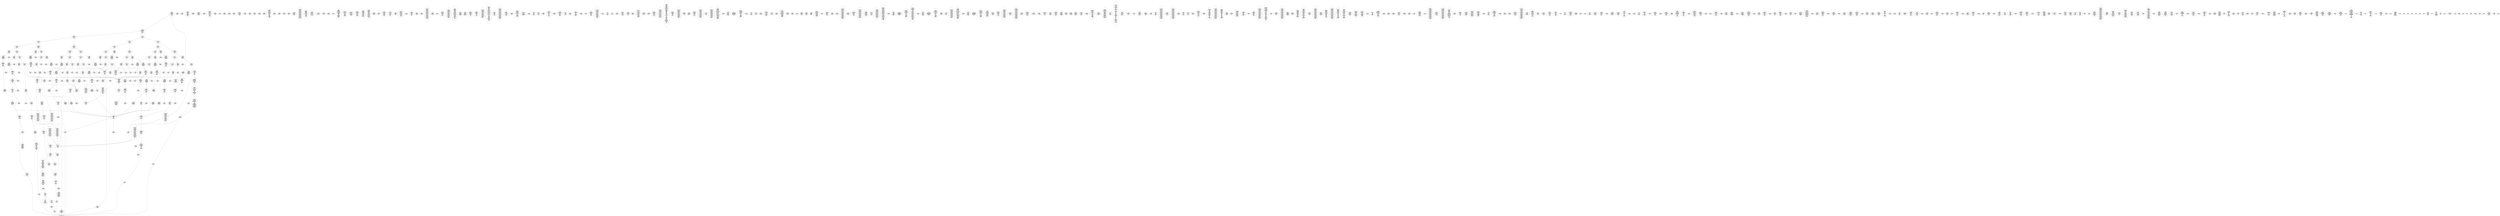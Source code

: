 /* Generated by GvGen v.1.0 (https://www.github.com/stricaud/gvgen) */

digraph G {
compound=true;
   node1 [label="[anywhere]"];
   node2 [label="# 0x0
PUSHX Data
PUSHX Data
MSTORE
PUSHX LogicData
CALLDATASIZE
LT
PUSHX Data
JUMPI
"];
   node3 [label="# 0xd
PUSHX Data
CALLDATALOAD
PUSHX BitData
SHR
PUSHX LogicData
GT
PUSHX Data
JUMPI
"];
   node4 [label="# 0x1e
PUSHX LogicData
GT
PUSHX Data
JUMPI
"];
   node5 [label="# 0x29
PUSHX LogicData
GT
PUSHX Data
JUMPI
"];
   node6 [label="# 0x34
PUSHX LogicData
EQ
PUSHX Data
JUMPI
"];
   node7 [label="# 0x3f
PUSHX LogicData
EQ
PUSHX Data
JUMPI
"];
   node8 [label="# 0x4a
PUSHX LogicData
EQ
PUSHX Data
JUMPI
"];
   node9 [label="# 0x55
PUSHX LogicData
EQ
PUSHX Data
JUMPI
"];
   node10 [label="# 0x60
PUSHX Data
JUMP
"];
   node11 [label="# 0x64
JUMPDEST
PUSHX LogicData
EQ
PUSHX Data
JUMPI
"];
   node12 [label="# 0x70
PUSHX LogicData
EQ
PUSHX Data
JUMPI
"];
   node13 [label="# 0x7b
PUSHX LogicData
EQ
PUSHX Data
JUMPI
"];
   node14 [label="# 0x86
PUSHX Data
JUMP
"];
   node15 [label="# 0x8a
JUMPDEST
PUSHX LogicData
GT
PUSHX Data
JUMPI
"];
   node16 [label="# 0x96
PUSHX LogicData
EQ
PUSHX Data
JUMPI
"];
   node17 [label="# 0xa1
PUSHX LogicData
EQ
PUSHX Data
JUMPI
"];
   node18 [label="# 0xac
PUSHX LogicData
EQ
PUSHX Data
JUMPI
"];
   node19 [label="# 0xb7
PUSHX LogicData
EQ
PUSHX Data
JUMPI
"];
   node20 [label="# 0xc2
PUSHX Data
JUMP
"];
   node21 [label="# 0xc6
JUMPDEST
PUSHX LogicData
EQ
PUSHX Data
JUMPI
"];
   node22 [label="# 0xd2
PUSHX LogicData
EQ
PUSHX Data
JUMPI
"];
   node23 [label="# 0xdd
PUSHX LogicData
EQ
PUSHX Data
JUMPI
"];
   node24 [label="# 0xe8
PUSHX Data
JUMP
"];
   node25 [label="# 0xec
JUMPDEST
PUSHX LogicData
GT
PUSHX Data
JUMPI
"];
   node26 [label="# 0xf8
PUSHX LogicData
GT
PUSHX Data
JUMPI
"];
   node27 [label="# 0x103
PUSHX LogicData
EQ
PUSHX Data
JUMPI
"];
   node28 [label="# 0x10e
PUSHX LogicData
EQ
PUSHX Data
JUMPI
"];
   node29 [label="# 0x119
PUSHX LogicData
EQ
PUSHX Data
JUMPI
"];
   node30 [label="# 0x124
PUSHX LogicData
EQ
PUSHX Data
JUMPI
"];
   node31 [label="# 0x12f
PUSHX Data
JUMP
"];
   node32 [label="# 0x133
JUMPDEST
PUSHX LogicData
EQ
PUSHX Data
JUMPI
"];
   node33 [label="# 0x13f
PUSHX LogicData
EQ
PUSHX Data
JUMPI
"];
   node34 [label="# 0x14a
PUSHX LogicData
EQ
PUSHX Data
JUMPI
"];
   node35 [label="# 0x155
PUSHX Data
JUMP
"];
   node36 [label="# 0x159
JUMPDEST
PUSHX LogicData
GT
PUSHX Data
JUMPI
"];
   node37 [label="# 0x165
PUSHX LogicData
EQ
PUSHX Data
JUMPI
"];
   node38 [label="# 0x170
PUSHX LogicData
EQ
PUSHX Data
JUMPI
"];
   node39 [label="# 0x17b
PUSHX LogicData
EQ
PUSHX Data
JUMPI
"];
   node40 [label="# 0x186
PUSHX Data
JUMP
"];
   node41 [label="# 0x18a
JUMPDEST
PUSHX LogicData
EQ
PUSHX Data
JUMPI
"];
   node42 [label="# 0x195
PUSHX LogicData
EQ
PUSHX Data
JUMPI
"];
   node43 [label="# 0x1a0
PUSHX LogicData
EQ
PUSHX Data
JUMPI
"];
   node44 [label="# 0x1ab
PUSHX Data
JUMP
"];
   node45 [label="# 0x1af
JUMPDEST
CALLDATASIZE
PUSHX Data
JUMPI
"];
   node46 [label="# 0x1b5
PUSHX MemData
MLOAD
CALLER
MSTORE
PUSHX Data
PUSHX ArithData
ADD
"];
   node47 [label="# 0x1e0
JUMPDEST
PUSHX MemData
MLOAD
SUB
LOGX
STOP
"];
   node48 [label="# 0x1ea
JUMPDEST
PUSHX MemData
MLOAD
CALLER
MSTORE
PUSHX Data
PUSHX ArithData
ADD
PUSHX Data
JUMP
"];
   node49 [label="# 0x21a
JUMPDEST
CALLVALUE
ISZERO
PUSHX Data
JUMPI
"];
   node50 [label="# 0x222
PUSHX Data
REVERT
"];
   node51 [label="# 0x226
JUMPDEST
PUSHX Data
PUSHX Data
CALLDATASIZE
PUSHX Data
PUSHX Data
JUMP
"];
   node52 [label="# 0x235
JUMPDEST
PUSHX Data
JUMP
"];
   node53 [label="# 0x23a
JUMPDEST
PUSHX MemData
MLOAD
MSTORE
PUSHX ArithData
ADD
"];
   node54 [label="# 0x244
JUMPDEST
PUSHX MemData
MLOAD
SUB
RETURN
"];
   node55 [label="# 0x24d
JUMPDEST
CALLVALUE
ISZERO
PUSHX Data
JUMPI
"];
   node56 [label="# 0x255
PUSHX Data
REVERT
"];
   node57 [label="# 0x259
JUMPDEST
PUSHX Data
PUSHX Data
CALLDATASIZE
PUSHX Data
PUSHX Data
JUMP
"];
   node58 [label="# 0x268
JUMPDEST
PUSHX Data
JUMP
"];
   node59 [label="# 0x26d
JUMPDEST
PUSHX MemData
MLOAD
ISZERO
ISZERO
MSTORE
PUSHX ArithData
ADD
PUSHX Data
JUMP
"];
   node60 [label="# 0x27d
JUMPDEST
CALLVALUE
ISZERO
PUSHX Data
JUMPI
"];
   node61 [label="# 0x285
PUSHX Data
REVERT
"];
   node62 [label="# 0x289
JUMPDEST
PUSHX StorData
SLOAD
PUSHX Data
JUMP
"];
   node63 [label="# 0x292
JUMPDEST
CALLVALUE
ISZERO
PUSHX Data
JUMPI
"];
   node64 [label="# 0x29a
PUSHX Data
REVERT
"];
   node65 [label="# 0x29e
JUMPDEST
PUSHX Data
PUSHX Data
CALLDATASIZE
PUSHX Data
PUSHX Data
JUMP
"];
   node66 [label="# 0x2ad
JUMPDEST
PUSHX Data
JUMP
"];
   node67 [label="# 0x2b2
JUMPDEST
PUSHX MemData
MLOAD
PUSHX Data
PUSHX Data
JUMP
"];
   node68 [label="# 0x2bf
JUMPDEST
CALLVALUE
ISZERO
PUSHX Data
JUMPI
"];
   node69 [label="# 0x2c7
PUSHX Data
REVERT
"];
   node70 [label="# 0x2cb
JUMPDEST
PUSHX StorData
SLOAD
PUSHX Data
JUMP
"];
   node71 [label="# 0x2d4
JUMPDEST
CALLVALUE
ISZERO
PUSHX Data
JUMPI
"];
   node72 [label="# 0x2dc
PUSHX Data
REVERT
"];
   node73 [label="# 0x2e0
JUMPDEST
PUSHX Data
PUSHX Data
CALLDATASIZE
PUSHX Data
PUSHX Data
JUMP
"];
   node74 [label="# 0x2ef
JUMPDEST
PUSHX Data
JUMP
"];
   node75 [label="# 0x2f4
JUMPDEST
PUSHX Data
MLOAD
PUSHX BitData
AND
MSTORE
PUSHX ArithData
ADD
MSTORE
ADD
PUSHX Data
JUMP
"];
   node76 [label="# 0x320
JUMPDEST
CALLVALUE
ISZERO
PUSHX Data
JUMPI
"];
   node77 [label="# 0x328
PUSHX Data
REVERT
"];
   node78 [label="# 0x32c
JUMPDEST
PUSHX Data
PUSHX Data
CALLDATASIZE
PUSHX Data
PUSHX Data
JUMP
"];
   node79 [label="# 0x33b
JUMPDEST
PUSHX Data
JUMP
"];
   node80 [label="# 0x340
JUMPDEST
STOP
"];
   node81 [label="# 0x342
JUMPDEST
CALLVALUE
ISZERO
PUSHX Data
JUMPI
"];
   node82 [label="# 0x34a
PUSHX Data
REVERT
"];
   node83 [label="# 0x34e
JUMPDEST
PUSHX Data
PUSHX Data
CALLDATASIZE
PUSHX Data
PUSHX Data
JUMP
"];
   node84 [label="# 0x35d
JUMPDEST
PUSHX Data
JUMP
"];
   node85 [label="# 0x362
JUMPDEST
CALLVALUE
ISZERO
PUSHX Data
JUMPI
"];
   node86 [label="# 0x36a
PUSHX Data
REVERT
"];
   node87 [label="# 0x36e
JUMPDEST
PUSHX Data
PUSHX Data
JUMP
"];
   node88 [label="# 0x377
JUMPDEST
CALLVALUE
ISZERO
PUSHX Data
JUMPI
"];
   node89 [label="# 0x37f
PUSHX Data
REVERT
"];
   node90 [label="# 0x383
JUMPDEST
PUSHX Data
PUSHX Data
CALLDATASIZE
PUSHX Data
PUSHX Data
JUMP
"];
   node91 [label="# 0x392
JUMPDEST
PUSHX Data
JUMP
"];
   node92 [label="# 0x397
JUMPDEST
CALLVALUE
ISZERO
PUSHX Data
JUMPI
"];
   node93 [label="# 0x39f
PUSHX Data
REVERT
"];
   node94 [label="# 0x3a3
JUMPDEST
PUSHX Data
PUSHX Data
CALLDATASIZE
PUSHX Data
PUSHX Data
JUMP
"];
   node95 [label="# 0x3b2
JUMPDEST
PUSHX Data
JUMP
"];
   node96 [label="# 0x3b7
JUMPDEST
PUSHX MemData
MLOAD
PUSHX Data
PUSHX Data
JUMP
"];
   node97 [label="# 0x3c4
JUMPDEST
CALLVALUE
ISZERO
PUSHX Data
JUMPI
"];
   node98 [label="# 0x3cc
PUSHX Data
REVERT
"];
   node99 [label="# 0x3d0
JUMPDEST
PUSHX StorData
SLOAD
PUSHX Data
JUMP
"];
   node100 [label="# 0x3d9
JUMPDEST
CALLVALUE
ISZERO
PUSHX Data
JUMPI
"];
   node101 [label="# 0x3e1
PUSHX Data
REVERT
"];
   node102 [label="# 0x3e5
JUMPDEST
PUSHX Data
PUSHX Data
JUMP
"];
   node103 [label="# 0x3ee
JUMPDEST
CALLVALUE
ISZERO
PUSHX Data
JUMPI
"];
   node104 [label="# 0x3f6
PUSHX Data
REVERT
"];
   node105 [label="# 0x3fa
JUMPDEST
PUSHX Data
PUSHX Data
CALLDATASIZE
PUSHX Data
PUSHX Data
JUMP
"];
   node106 [label="# 0x409
JUMPDEST
PUSHX Data
JUMP
"];
   node107 [label="# 0x40e
JUMPDEST
CALLVALUE
ISZERO
PUSHX Data
JUMPI
"];
   node108 [label="# 0x416
PUSHX Data
REVERT
"];
   node109 [label="# 0x41a
JUMPDEST
PUSHX StorData
SLOAD
PUSHX Data
PUSHX BitData
AND
PUSHX Data
DIV
PUSHX BitData
AND
JUMP
"];
   node110 [label="# 0x459
JUMPDEST
PUSHX Data
MLOAD
PUSHX BitData
AND
MSTORE
PUSHX BitData
AND
PUSHX ArithData
ADD
MSTORE
ADD
PUSHX Data
JUMP
"];
   node111 [label="# 0x488
JUMPDEST
CALLVALUE
ISZERO
PUSHX Data
JUMPI
"];
   node112 [label="# 0x490
PUSHX Data
REVERT
"];
   node113 [label="# 0x494
JUMPDEST
PUSHX Data
PUSHX Data
CALLDATASIZE
PUSHX Data
PUSHX Data
JUMP
"];
   node114 [label="# 0x4a3
JUMPDEST
PUSHX Data
JUMP
"];
   node115 [label="# 0x4a8
JUMPDEST
CALLVALUE
ISZERO
PUSHX Data
JUMPI
"];
   node116 [label="# 0x4b0
PUSHX Data
REVERT
"];
   node117 [label="# 0x4b4
JUMPDEST
PUSHX Data
PUSHX Data
CALLDATASIZE
PUSHX Data
PUSHX Data
JUMP
"];
   node118 [label="# 0x4c3
JUMPDEST
PUSHX Data
JUMP
"];
   node119 [label="# 0x4c8
JUMPDEST
CALLVALUE
ISZERO
PUSHX Data
JUMPI
"];
   node120 [label="# 0x4d0
PUSHX Data
REVERT
"];
   node121 [label="# 0x4d4
JUMPDEST
PUSHX StorData
SLOAD
PUSHX MemData
MLOAD
PUSHX BitData
AND
MSTORE
PUSHX ArithData
ADD
PUSHX Data
JUMP
"];
   node122 [label="# 0x4fd
JUMPDEST
CALLVALUE
ISZERO
PUSHX Data
JUMPI
"];
   node123 [label="# 0x505
PUSHX Data
REVERT
"];
   node124 [label="# 0x509
JUMPDEST
PUSHX Data
PUSHX Data
CALLDATASIZE
PUSHX Data
PUSHX Data
JUMP
"];
   node125 [label="# 0x518
JUMPDEST
PUSHX Data
JUMP
"];
   node126 [label="# 0x51d
JUMPDEST
CALLVALUE
ISZERO
PUSHX Data
JUMPI
"];
   node127 [label="# 0x525
PUSHX Data
REVERT
"];
   node128 [label="# 0x529
JUMPDEST
PUSHX StorData
SLOAD
PUSHX Data
JUMP
"];
   node129 [label="# 0x532
JUMPDEST
CALLVALUE
ISZERO
PUSHX Data
JUMPI
"];
   node130 [label="# 0x53a
PUSHX Data
REVERT
"];
   node131 [label="# 0x53e
JUMPDEST
PUSHX Data
PUSHX Data
JUMP
"];
   node132 [label="# 0x547
JUMPDEST
CALLVALUE
ISZERO
PUSHX Data
JUMPI
"];
   node133 [label="# 0x54f
PUSHX Data
REVERT
"];
   node134 [label="# 0x553
JUMPDEST
PUSHX Data
PUSHX Data
CALLDATASIZE
PUSHX Data
PUSHX Data
JUMP
"];
   node135 [label="# 0x562
JUMPDEST
PUSHX Data
JUMP
"];
   node136 [label="# 0x567
JUMPDEST
CALLVALUE
ISZERO
PUSHX Data
JUMPI
"];
   node137 [label="# 0x56f
PUSHX Data
REVERT
"];
   node138 [label="# 0x573
JUMPDEST
PUSHX Data
PUSHX Data
CALLDATASIZE
PUSHX Data
PUSHX Data
JUMP
"];
   node139 [label="# 0x582
JUMPDEST
PUSHX BitData
AND
PUSHX Data
MSTORE
PUSHX Data
PUSHX Data
MSTORE
PUSHX Data
SHA3
AND
MSTORE
MSTORE
SHA3
SLOAD
PUSHX BitData
AND
JUMP
"];
   node140 [label="# 0x5bd
JUMPDEST
CALLVALUE
ISZERO
PUSHX Data
JUMPI
"];
   node141 [label="# 0x5c5
PUSHX Data
REVERT
"];
   node142 [label="# 0x5c9
JUMPDEST
PUSHX Data
PUSHX Data
CALLDATASIZE
PUSHX Data
PUSHX Data
JUMP
"];
   node143 [label="# 0x5d8
JUMPDEST
PUSHX Data
JUMP
"];
   node144 [label="# 0x5dd
JUMPDEST
CALLVALUE
ISZERO
PUSHX Data
JUMPI
"];
   node145 [label="# 0x5e5
PUSHX Data
REVERT
"];
   node146 [label="# 0x5e9
JUMPDEST
PUSHX Data
PUSHX Data
CALLDATASIZE
PUSHX Data
PUSHX Data
JUMP
"];
   node147 [label="# 0x5f8
JUMPDEST
PUSHX Data
JUMP
"];
   node148 [label="# 0x5fd
JUMPDEST
PUSHX Data
PUSHX Data
CALLDATASIZE
PUSHX Data
PUSHX Data
JUMP
"];
   node149 [label="# 0x60b
JUMPDEST
PUSHX Data
JUMP
"];
   node150 [label="# 0x610
JUMPDEST
CALLVALUE
ISZERO
PUSHX Data
JUMPI
"];
   node151 [label="# 0x618
PUSHX Data
REVERT
"];
   node152 [label="# 0x61c
JUMPDEST
PUSHX Data
PUSHX Data
CALLDATASIZE
PUSHX Data
PUSHX Data
JUMP
"];
   node153 [label="# 0x62b
JUMPDEST
PUSHX Data
JUMP
"];
   node154 [label="# 0x630
JUMPDEST
PUSHX Data
PUSHX BitData
AND
PUSHX Data
JUMPI
"];
   node155 [label="# 0x64e
PUSHX MemData
MLOAD
PUSHX Data
MSTORE
PUSHX Data
PUSHX ArithData
ADD
MSTORE
PUSHX Data
PUSHX ArithData
ADD
MSTORE
PUSHX Data
PUSHX ArithData
ADD
MSTORE
PUSHX Data
PUSHX ArithData
ADD
MSTORE
PUSHX ArithData
ADD
"];
   node156 [label="# 0x6d1
JUMPDEST
PUSHX MemData
MLOAD
SUB
REVERT
"];
   node157 [label="# 0x6da
JUMPDEST
PUSHX Data
MSTORE
PUSHX Data
MSTORE
PUSHX Data
SHA3
PUSHX BitData
AND
MSTORE
MSTORE
SHA3
SLOAD
JUMP
"];
   node158 [label="# 0x70d
JUMPDEST
PUSHX Data
PUSHX BitData
AND
PUSHX LogicData
EQ
PUSHX Data
JUMPI
"];
   node159 [label="# 0x75a
PUSHX BitData
AND
PUSHX LogicData
EQ
"];
   node160 [label="# 0x7a0
JUMPDEST
PUSHX Data
JUMPI
"];
   node161 [label="# 0x7a6
PUSHX Data
PUSHX Data
JUMP
"];
   node162 [label="# 0x7af
JUMPDEST
JUMP
"];
   node163 [label="# 0x7b5
JUMPDEST
PUSHX Data
MSTORE
PUSHX Data
PUSHX ArithData
MSTORE
PUSHX MemData
SHA3
PUSHX Data
MSTORE
SHA3
MLOAD
PUSHX Data
PUSHX Data
PUSHX Data
ADD
PUSHX Data
JUMP
"];
   node164 [label="# 0x7e4
JUMPDEST
PUSHX MemData
MLOAD
PUSHX ArithData
SUB
SUB
MSTORE
PUSHX Data
MSTORE
PUSHX Data
JUMP
"];
   node165 [label="# 0x7f8
JUMPDEST
PUSHX MemData
MLOAD
PUSHX ArithData
ADD
PUSHX Data
PUSHX Data
JUMP
"];
   node166 [label="# 0x80b
JUMPDEST
PUSHX MemData
MLOAD
PUSHX ArithData
SUB
SUB
MSTORE
PUSHX Data
MSTORE
JUMP
"];
   node167 [label="# 0x822
JUMPDEST
PUSHX Data
MSTORE
PUSHX Data
PUSHX Data
MSTORE
PUSHX Data
SHA3
SLOAD
PUSHX BitData
AND
ISZERO
PUSHX Data
JUMPI
"];
   node168 [label="# 0x84f
PUSHX Data
MSTORE
PUSHX Data
PUSHX Data
MSTORE
PUSHX Data
SHA3
SLOAD
PUSHX BitData
AND
PUSHX Data
PUSHX Data
PUSHX Data
DIV
PUSHX BitData
AND
PUSHX Data
JUMP
"];
   node169 [label="# 0x89f
JUMPDEST
PUSHX Data
PUSHX Data
JUMP
"];
   node170 [label="# 0x8a9
JUMPDEST
PUSHX Data
JUMP
"];
   node171 [label="# 0x8b2
JUMPDEST
PUSHX StorData
SLOAD
PUSHX BitData
AND
ISZERO
ISZERO
PUSHX Data
JUMPI
"];
   node172 [label="# 0x8d4
PUSHX StorData
SLOAD
PUSHX Data
DIV
PUSHX BitData
AND
ISZERO
ISZERO
"];
   node173 [label="# 0x8f6
JUMPDEST
ISZERO
PUSHX Data
JUMPI
"];
   node174 [label="# 0x8fc
PUSHX StorData
SLOAD
PUSHX BitData
AND
PUSHX Data
PUSHX Data
PUSHX Data
DIV
PUSHX BitData
AND
PUSHX Data
JUMP
"];
   node175 [label="# 0x940
JUMPDEST
PUSHX Data
"];
   node176 [label="# 0x947
JUMPDEST
JUMP
"];
   node177 [label="# 0x94e
JUMPDEST
PUSHX BitData
AND
CALLER
EQ
PUSHX Data
JUMPI
"];
   node178 [label="# 0x96d
PUSHX Data
CALLER
PUSHX Data
JUMP
"];
   node179 [label="# 0x977
JUMPDEST
PUSHX Data
JUMPI
"];
   node180 [label="# 0x97c
PUSHX MemData
MLOAD
PUSHX Data
MSTORE
PUSHX Data
PUSHX ArithData
ADD
MSTORE
PUSHX Data
PUSHX ArithData
ADD
MSTORE
PUSHX Data
PUSHX ArithData
ADD
MSTORE
PUSHX Data
PUSHX ArithData
ADD
MSTORE
PUSHX ArithData
ADD
PUSHX Data
JUMP
"];
   node181 [label="# 0xa03
JUMPDEST
PUSHX Data
PUSHX Data
JUMP
"];
   node182 [label="# 0xa10
JUMPDEST
JUMP
"];
   node183 [label="# 0xa17
JUMPDEST
PUSHX StorData
SLOAD
PUSHX BitData
AND
CALLER
EQ
PUSHX Data
JUMPI
"];
   node184 [label="# 0xa37
PUSHX MemData
MLOAD
PUSHX Data
MSTORE
PUSHX Data
PUSHX ArithData
ADD
MSTORE
PUSHX ArithData
ADD
MSTORE
PUSHX Data
PUSHX ArithData
ADD
MSTORE
PUSHX ArithData
ADD
PUSHX Data
JUMP
"];
   node185 [label="# 0xa98
JUMPDEST
PUSHX Data
SSTORE
PUSHX Data
MLOAD
MSTORE
PUSHX Data
ADD
MSTORE
PUSHX Data
PUSHX ArithData
ADD
MSTORE
PUSHX ArithData
ADD
MSTORE
MLOAD
PUSHX Data
SUB
PUSHX ArithData
ADD
LOGX
JUMP
"];
   node186 [label="# 0xb06
JUMPDEST
PUSHX StorData
SLOAD
PUSHX BitData
AND
CALLER
EQ
PUSHX Data
JUMPI
"];
   node187 [label="# 0xb26
PUSHX MemData
MLOAD
PUSHX Data
MSTORE
PUSHX Data
PUSHX ArithData
ADD
MSTORE
PUSHX ArithData
ADD
MSTORE
PUSHX Data
PUSHX ArithData
ADD
MSTORE
PUSHX ArithData
ADD
PUSHX Data
JUMP
"];
   node188 [label="# 0xb87
JUMPDEST
PUSHX StorData
SLOAD
PUSHX BitData
AND
ISZERO
PUSHX Data
JUMPI
"];
   node189 [label="# 0xb93
PUSHX MemData
MLOAD
PUSHX Data
MSTORE
PUSHX Data
PUSHX ArithData
ADD
MSTORE
PUSHX Data
PUSHX ArithData
ADD
MSTORE
PUSHX Data
PUSHX ArithData
ADD
MSTORE
PUSHX ArithData
ADD
PUSHX Data
JUMP
"];
   node190 [label="# 0xbf4
JUMPDEST
PUSHX Data
CALLER
PUSHX Data
PUSHX Data
PUSHX Data
JUMP
"];
   node191 [label="# 0xc02
JUMPDEST
PUSHX Data
CALLER
PUSHX Data
PUSHX Data
PUSHX Data
JUMP
"];
   node192 [label="# 0xc0f
JUMPDEST
PUSHX Data
CALLER
PUSHX Data
PUSHX Data
PUSHX Data
JUMP
"];
   node193 [label="# 0xc1c
JUMPDEST
PUSHX StorData
SLOAD
PUSHX BitData
AND
PUSHX BitData
OR
SSTORE
JUMP
"];
   node194 [label="# 0xc49
JUMPDEST
PUSHX StorData
SLOAD
PUSHX BitData
AND
CALLER
EQ
PUSHX Data
JUMPI
"];
   node195 [label="# 0xc69
PUSHX MemData
MLOAD
PUSHX Data
MSTORE
PUSHX Data
PUSHX ArithData
ADD
MSTORE
PUSHX ArithData
ADD
MSTORE
PUSHX Data
PUSHX ArithData
ADD
MSTORE
PUSHX ArithData
ADD
PUSHX Data
JUMP
"];
   node196 [label="# 0xcca
JUMPDEST
PUSHX Data
MLOAD
ADD
MSTORE
PUSHX BitData
AND
MSTORE
PUSHX BitData
AND
PUSHX ArithData
ADD
MSTORE
PUSHX StorData
SLOAD
PUSHX BitData
AND
OR
PUSHX ArithData
MUL
OR
SSTORE
MLOAD
MSTORE
ADD
MSTORE
PUSHX Data
ADD
PUSHX MemData
MLOAD
SUB
LOGX
JUMP
"];
   node197 [label="# 0xd78
JUMPDEST
PUSHX Data
MLOAD
MLOAD
EQ
PUSHX Data
JUMPI
"];
   node198 [label="# 0xd84
PUSHX MemData
MLOAD
PUSHX Data
MSTORE
PUSHX Data
PUSHX ArithData
ADD
MSTORE
PUSHX Data
PUSHX ArithData
ADD
MSTORE
PUSHX Data
PUSHX ArithData
ADD
MSTORE
PUSHX Data
PUSHX ArithData
ADD
MSTORE
PUSHX ArithData
ADD
PUSHX Data
JUMP
"];
   node199 [label="# 0xe0b
JUMPDEST
PUSHX Data
MLOAD
PUSHX LogicData
GT
ISZERO
PUSHX Data
JUMPI
"];
   node200 [label="# 0xe20
PUSHX Data
PUSHX Data
JUMP
"];
   node201 [label="# 0xe27
JUMPDEST
PUSHX MemData
MLOAD
MSTORE
PUSHX ArithData
MUL
PUSHX ArithData
ADD
ADD
PUSHX Data
MSTORE
ISZERO
PUSHX Data
JUMPI
"];
   node202 [label="# 0xe41
PUSHX ArithData
ADD
PUSHX ArithData
MUL
CALLDATASIZE
CALLDATACOPY
ADD
"];
   node203 [label="# 0xe50
JUMPDEST
PUSHX Data
"];
   node204 [label="# 0xe56
JUMPDEST
MLOAD
LT
ISZERO
PUSHX Data
JUMPI
"];
   node205 [label="# 0xe60
PUSHX Data
MLOAD
LT
PUSHX Data
JUMPI
"];
   node206 [label="# 0xe6d
PUSHX Data
PUSHX Data
JUMP
"];
   node207 [label="# 0xe74
JUMPDEST
PUSHX ArithData
MUL
PUSHX ArithData
ADD
ADD
MLOAD
MLOAD
LT
PUSHX Data
JUMPI
"];
   node208 [label="# 0xe87
PUSHX Data
PUSHX Data
JUMP
"];
   node209 [label="# 0xe8e
JUMPDEST
PUSHX ArithData
MUL
PUSHX ArithData
ADD
ADD
MLOAD
PUSHX Data
JUMP
"];
   node210 [label="# 0xe9b
JUMPDEST
MLOAD
LT
PUSHX Data
JUMPI
"];
   node211 [label="# 0xea6
PUSHX Data
PUSHX Data
JUMP
"];
   node212 [label="# 0xead
JUMPDEST
PUSHX ArithData
MUL
ADD
ADD
MSTORE
PUSHX Data
PUSHX Data
JUMP
"];
   node213 [label="# 0xec1
JUMPDEST
PUSHX Data
JUMP
"];
   node214 [label="# 0xec8
JUMPDEST
JUMP
"];
   node215 [label="# 0xed0
JUMPDEST
PUSHX StorData
SLOAD
PUSHX BitData
AND
CALLER
EQ
PUSHX Data
JUMPI
"];
   node216 [label="# 0xef0
PUSHX MemData
MLOAD
PUSHX Data
MSTORE
PUSHX Data
PUSHX ArithData
ADD
MSTORE
PUSHX ArithData
ADD
MSTORE
PUSHX Data
PUSHX ArithData
ADD
MSTORE
PUSHX ArithData
ADD
PUSHX Data
JUMP
"];
   node217 [label="# 0xf51
JUMPDEST
PUSHX Data
PUSHX Data
PUSHX Data
JUMP
"];
   node218 [label="# 0xf5b
JUMPDEST
JUMP
"];
   node219 [label="# 0xf5d
JUMPDEST
PUSHX StorData
SLOAD
PUSHX BitData
AND
CALLER
EQ
PUSHX Data
JUMPI
"];
   node220 [label="# 0xf7d
PUSHX MemData
MLOAD
PUSHX Data
MSTORE
PUSHX Data
PUSHX ArithData
ADD
MSTORE
PUSHX ArithData
ADD
MSTORE
PUSHX Data
PUSHX ArithData
ADD
MSTORE
PUSHX ArithData
ADD
PUSHX Data
JUMP
"];
   node221 [label="# 0xfde
JUMPDEST
PUSHX Data
"];
   node222 [label="# 0xfe1
JUMPDEST
LT
ISZERO
PUSHX Data
JUMPI
"];
   node223 [label="# 0xfea
LT
PUSHX Data
JUMPI
"];
   node224 [label="# 0xff4
PUSHX Data
PUSHX Data
JUMP
"];
   node225 [label="# 0xffb
JUMPDEST
PUSHX ArithData
MUL
ADD
PUSHX Data
PUSHX Data
JUMP
"];
   node226 [label="# 0x100d
JUMPDEST
PUSHX Data
PUSHX Data
LT
PUSHX Data
JUMPI
"];
   node227 [label="# 0x101c
PUSHX Data
PUSHX Data
JUMP
"];
   node228 [label="# 0x1023
JUMPDEST
PUSHX ArithData
MUL
ADD
CALLDATALOAD
MSTORE
PUSHX ArithData
ADD
MSTORE
PUSHX ArithData
ADD
PUSHX Data
SHA3
PUSHX Data
PUSHX Data
JUMP
"];
   node229 [label="# 0x1045
JUMPDEST
PUSHX Data
PUSHX Data
JUMP
"];
   node230 [label="# 0x1050
JUMPDEST
PUSHX Data
JUMP
"];
   node231 [label="# 0x1058
JUMPDEST
PUSHX StorData
SLOAD
PUSHX BitData
AND
CALLER
EQ
PUSHX Data
JUMPI
"];
   node232 [label="# 0x1078
PUSHX MemData
MLOAD
PUSHX Data
MSTORE
PUSHX Data
PUSHX ArithData
ADD
MSTORE
PUSHX ArithData
ADD
MSTORE
PUSHX Data
PUSHX ArithData
ADD
MSTORE
PUSHX ArithData
ADD
PUSHX Data
JUMP
"];
   node233 [label="# 0x10d9
JUMPDEST
PUSHX Data
MLOAD
ADD
MSTORE
PUSHX BitData
AND
MSTORE
PUSHX BitData
AND
PUSHX ArithData
ADD
MSTORE
PUSHX Data
MSTORE
PUSHX Data
MSTORE
SHA3
MLOAD
SLOAD
MLOAD
AND
PUSHX BitData
AND
OR
PUSHX ArithData
AND
MUL
OR
SSTORE
MLOAD
MSTORE
ADD
MSTORE
ADD
MSTORE
PUSHX Data
PUSHX ArithData
ADD
PUSHX MemData
MLOAD
SUB
LOGX
JUMP
"];
   node234 [label="# 0x11a8
JUMPDEST
PUSHX StorData
SLOAD
PUSHX BitData
AND
CALLER
EQ
PUSHX Data
JUMPI
"];
   node235 [label="# 0x11c8
PUSHX MemData
MLOAD
PUSHX Data
MSTORE
PUSHX Data
PUSHX ArithData
ADD
MSTORE
PUSHX ArithData
ADD
MSTORE
PUSHX Data
PUSHX ArithData
ADD
MSTORE
PUSHX ArithData
ADD
PUSHX Data
JUMP
"];
   node236 [label="# 0x1229
JUMPDEST
PUSHX Data
SSTORE
JUMP
"];
   node237 [label="# 0x122e
JUMPDEST
PUSHX Data
CALLER
PUSHX Data
JUMP
"];
   node238 [label="# 0x1239
JUMPDEST
JUMP
"];
   node239 [label="# 0x123d
JUMPDEST
PUSHX StorData
SLOAD
PUSHX BitData
AND
CALLER
EQ
PUSHX Data
JUMPI
"];
   node240 [label="# 0x125d
PUSHX MemData
MLOAD
PUSHX Data
MSTORE
PUSHX Data
PUSHX ArithData
ADD
MSTORE
PUSHX ArithData
ADD
MSTORE
PUSHX Data
PUSHX ArithData
ADD
MSTORE
PUSHX ArithData
ADD
PUSHX Data
JUMP
"];
   node241 [label="# 0x12be
JUMPDEST
SELFBALANCE
PUSHX Data
PUSHX Data
PUSHX StorData
SLOAD
PUSHX BitData
AND
JUMP
"];
   node242 [label="# 0x12e0
JUMPDEST
PUSHX BitData
AND
PUSHX MemData
MLOAD
PUSHX Data
PUSHX MemData
MLOAD
SUB
GAS
CALL
RETURNDATASIZE
PUSHX LogicData
EQ
PUSHX Data
JUMPI
"];
   node243 [label="# 0x1316
PUSHX MemData
MLOAD
PUSHX BitData
NOT
PUSHX ArithData
RETURNDATASIZE
ADD
AND
ADD
PUSHX Data
MSTORE
RETURNDATASIZE
MSTORE
RETURNDATASIZE
PUSHX Data
PUSHX ArithData
ADD
RETURNDATACOPY
PUSHX Data
JUMP
"];
   node244 [label="# 0x1337
JUMPDEST
PUSHX Data
"];
   node245 [label="# 0x133c
JUMPDEST
PUSHX Data
JUMPI
"];
   node246 [label="# 0x1346
PUSHX MemData
MLOAD
PUSHX Data
MSTORE
PUSHX Data
PUSHX ArithData
ADD
MSTORE
PUSHX Data
PUSHX ArithData
ADD
MSTORE
PUSHX Data
PUSHX ArithData
ADD
MSTORE
PUSHX Data
PUSHX ArithData
ADD
MSTORE
PUSHX ArithData
ADD
PUSHX Data
JUMP
"];
   node247 [label="# 0x13cd
JUMPDEST
PUSHX StorData
SLOAD
PUSHX BitData
AND
CALLER
EQ
PUSHX Data
JUMPI
"];
   node248 [label="# 0x13ed
PUSHX MemData
MLOAD
PUSHX Data
MSTORE
PUSHX Data
PUSHX ArithData
ADD
MSTORE
PUSHX ArithData
ADD
MSTORE
PUSHX Data
PUSHX ArithData
ADD
MSTORE
PUSHX ArithData
ADD
PUSHX Data
JUMP
"];
   node249 [label="# 0x144e
JUMPDEST
EQ
PUSHX Data
JUMPI
"];
   node250 [label="# 0x1456
PUSHX MemData
MLOAD
PUSHX Data
MSTORE
PUSHX Data
PUSHX ArithData
ADD
MSTORE
PUSHX Data
PUSHX ArithData
ADD
MSTORE
PUSHX Data
PUSHX ArithData
ADD
MSTORE
PUSHX ArithData
ADD
PUSHX Data
JUMP
"];
   node251 [label="# 0x14b7
JUMPDEST
PUSHX Data
ADDRESS
PUSHX BitData
AND
PUSHX BitData
PUSHX MemData
MLOAD
PUSHX BitData
AND
PUSHX BitData
SHL
MSTORE
PUSHX ArithData
ADD
PUSHX Data
PUSHX MemData
MLOAD
SUB
EXTCODESIZE
ISZERO
ISZERO
PUSHX Data
JUMPI
"];
   node252 [label="# 0x14fb
PUSHX Data
REVERT
"];
   node253 [label="# 0x14ff
JUMPDEST
GAS
STATICCALL
ISZERO
ISZERO
PUSHX Data
JUMPI
"];
   node254 [label="# 0x150a
RETURNDATASIZE
PUSHX Data
RETURNDATACOPY
RETURNDATASIZE
PUSHX Data
REVERT
"];
   node255 [label="# 0x1513
JUMPDEST
PUSHX MemData
MLOAD
RETURNDATASIZE
PUSHX BitData
NOT
PUSHX ArithData
ADD
AND
ADD
PUSHX Data
MSTORE
ADD
PUSHX Data
PUSHX Data
JUMP
"];
   node256 [label="# 0x1537
JUMPDEST
PUSHX Data
"];
   node257 [label="# 0x153c
JUMPDEST
LT
ISZERO
PUSHX Data
JUMPI
"];
   node258 [label="# 0x1545
PUSHX Data
LT
PUSHX Data
JUMPI
"];
   node259 [label="# 0x1553
PUSHX Data
PUSHX Data
JUMP
"];
   node260 [label="# 0x155a
JUMPDEST
PUSHX ArithData
MUL
ADD
PUSHX ArithData
ADD
PUSHX Data
PUSHX Data
JUMP
"];
   node261 [label="# 0x156f
JUMPDEST
LT
PUSHX Data
JUMPI
"];
   node262 [label="# 0x157b
PUSHX Data
PUSHX Data
JUMP
"];
   node263 [label="# 0x1582
JUMPDEST
PUSHX ArithData
MUL
ADD
CALLDATALOAD
PUSHX MemData
MLOAD
PUSHX ArithData
ADD
PUSHX Data
MSTORE
PUSHX Data
MSTORE
PUSHX Data
JUMP
"];
   node264 [label="# 0x159e
JUMPDEST
PUSHX Data
PUSHX Data
JUMP
"];
   node265 [label="# 0x15a8
JUMPDEST
PUSHX Data
JUMP
"];
   node266 [label="# 0x15b0
JUMPDEST
JUMP
"];
   node267 [label="# 0x15b9
JUMPDEST
PUSHX StorData
SLOAD
PUSHX BitData
AND
CALLER
EQ
PUSHX Data
JUMPI
"];
   node268 [label="# 0x15d9
PUSHX MemData
MLOAD
PUSHX Data
MSTORE
PUSHX Data
PUSHX ArithData
ADD
MSTORE
PUSHX ArithData
ADD
MSTORE
PUSHX Data
PUSHX ArithData
ADD
MSTORE
PUSHX ArithData
ADD
PUSHX Data
JUMP
"];
   node269 [label="# 0x163a
JUMPDEST
PUSHX LogicData
EQ
ISZERO
PUSHX Data
JUMPI
"];
   node270 [label="# 0x1644
PUSHX StorData
SLOAD
PUSHX Data
PUSHX Data
JUMP
"];
   node271 [label="# 0x1650
JUMPDEST
PUSHX Data
SSTORE
PUSHX Data
JUMP
"];
   node272 [label="# 0x1658
JUMPDEST
PUSHX LogicData
EQ
ISZERO
PUSHX Data
JUMPI
"];
   node273 [label="# 0x1662
PUSHX StorData
SLOAD
PUSHX Data
PUSHX Data
JUMP
"];
   node274 [label="# 0x166e
JUMPDEST
PUSHX Data
SSTORE
PUSHX Data
JUMP
"];
   node275 [label="# 0x1676
JUMPDEST
PUSHX LogicData
EQ
ISZERO
PUSHX Data
JUMPI
"];
   node276 [label="# 0x1680
PUSHX StorData
SLOAD
PUSHX Data
PUSHX Data
JUMP
"];
   node277 [label="# 0x168c
JUMPDEST
PUSHX Data
SSTORE
PUSHX Data
JUMP
"];
   node278 [label="# 0x1694
JUMPDEST
PUSHX Data
MLOAD
ADD
MSTORE
PUSHX Data
MSTORE
PUSHX Data
PUSHX ArithData
ADD
MSTORE
MLOAD
PUSHX Data
MSTORE
PUSHX Data
PUSHX ArithData
ADD
PUSHX Data
JUMP
"];
   node279 [label="# 0x16f9
JUMPDEST
PUSHX Data
PUSHX MemData
MLOAD
PUSHX ArithData
ADD
PUSHX Data
MSTORE
PUSHX Data
MSTORE
PUSHX Data
JUMP
"];
   node280 [label="# 0x1714
JUMPDEST
JUMP
"];
   node281 [label="# 0x1719
JUMPDEST
PUSHX BitData
AND
CALLER
EQ
PUSHX Data
JUMPI
"];
   node282 [label="# 0x1738
PUSHX Data
CALLER
PUSHX Data
JUMP
"];
   node283 [label="# 0x1742
JUMPDEST
PUSHX Data
JUMPI
"];
   node284 [label="# 0x1747
PUSHX MemData
MLOAD
PUSHX Data
MSTORE
PUSHX Data
PUSHX ArithData
ADD
MSTORE
PUSHX Data
PUSHX ArithData
ADD
MSTORE
PUSHX Data
PUSHX ArithData
ADD
MSTORE
PUSHX Data
PUSHX ArithData
ADD
MSTORE
PUSHX ArithData
ADD
PUSHX Data
JUMP
"];
   node285 [label="# 0x17ce
JUMPDEST
PUSHX Data
PUSHX Data
JUMP
"];
   node286 [label="# 0x17db
JUMPDEST
PUSHX LogicData
PUSHX StorData
SLOAD
EQ
ISZERO
PUSHX Data
JUMPI
"];
   node287 [label="# 0x17e7
PUSHX MemData
MLOAD
PUSHX Data
MSTORE
PUSHX Data
PUSHX ArithData
ADD
MSTORE
PUSHX Data
PUSHX ArithData
ADD
MSTORE
PUSHX Data
PUSHX ArithData
ADD
MSTORE
PUSHX ArithData
ADD
PUSHX Data
JUMP
"];
   node288 [label="# 0x1848
JUMPDEST
PUSHX Data
PUSHX Data
SSTORE
PUSHX StorData
SLOAD
PUSHX Data
PUSHX Data
JUMP
"];
   node289 [label="# 0x185b
JUMPDEST
CALLVALUE
LT
ISZERO
PUSHX Data
JUMPI
"];
   node290 [label="# 0x1863
PUSHX MemData
MLOAD
PUSHX Data
MSTORE
PUSHX Data
PUSHX ArithData
ADD
MSTORE
PUSHX ArithData
ADD
MSTORE
PUSHX Data
PUSHX ArithData
ADD
MSTORE
PUSHX ArithData
ADD
PUSHX Data
JUMP
"];
   node291 [label="# 0x18c4
JUMPDEST
PUSHX StorData
SLOAD
ADDRESS
PUSHX BitData
AND
PUSHX Data
ADDRESS
PUSHX BitData
AND
PUSHX BitData
PUSHX MemData
MLOAD
PUSHX BitData
AND
PUSHX BitData
SHL
MSTORE
PUSHX ArithData
ADD
PUSHX Data
PUSHX MemData
MLOAD
SUB
EXTCODESIZE
ISZERO
ISZERO
PUSHX Data
JUMPI
"];
   node292 [label="# 0x1925
PUSHX Data
REVERT
"];
   node293 [label="# 0x1929
JUMPDEST
GAS
STATICCALL
ISZERO
ISZERO
PUSHX Data
JUMPI
"];
   node294 [label="# 0x1934
RETURNDATASIZE
PUSHX Data
RETURNDATACOPY
RETURNDATASIZE
PUSHX Data
REVERT
"];
   node295 [label="# 0x193d
JUMPDEST
PUSHX MemData
MLOAD
RETURNDATASIZE
PUSHX BitData
NOT
PUSHX ArithData
ADD
AND
ADD
PUSHX Data
MSTORE
ADD
PUSHX Data
PUSHX Data
JUMP
"];
   node296 [label="# 0x1961
JUMPDEST
PUSHX MemData
MLOAD
PUSHX BitData
PUSHX BitData
SHL
AND
MSTORE
PUSHX BitData
AND
PUSHX ArithData
ADD
MSTORE
PUSHX Data
PUSHX ArithData
ADD
MSTORE
PUSHX ArithData
ADD
PUSHX Data
PUSHX MemData
MLOAD
SUB
EXTCODESIZE
ISZERO
ISZERO
PUSHX Data
JUMPI
"];
   node297 [label="# 0x19c8
PUSHX Data
REVERT
"];
   node298 [label="# 0x19cc
JUMPDEST
GAS
STATICCALL
ISZERO
ISZERO
PUSHX Data
JUMPI
"];
   node299 [label="# 0x19d7
RETURNDATASIZE
PUSHX Data
RETURNDATACOPY
RETURNDATASIZE
PUSHX Data
REVERT
"];
   node300 [label="# 0x19e0
JUMPDEST
PUSHX MemData
MLOAD
RETURNDATASIZE
PUSHX BitData
NOT
PUSHX ArithData
ADD
AND
ADD
PUSHX Data
MSTORE
ADD
PUSHX Data
PUSHX Data
JUMP
"];
   node301 [label="# 0x1a04
JUMPDEST
PUSHX Data
PUSHX Data
JUMP
"];
   node302 [label="# 0x1a0e
JUMPDEST
GT
PUSHX Data
JUMPI
"];
   node303 [label="# 0x1a14
PUSHX MemData
MLOAD
PUSHX Data
MSTORE
PUSHX Data
PUSHX ArithData
ADD
MSTORE
PUSHX Data
PUSHX ArithData
ADD
MSTORE
PUSHX Data
PUSHX ArithData
ADD
MSTORE
PUSHX ArithData
ADD
PUSHX Data
JUMP
"];
   node304 [label="# 0x1a75
JUMPDEST
PUSHX Data
ADDRESS
PUSHX BitData
AND
PUSHX BitData
PUSHX MemData
MLOAD
PUSHX BitData
AND
PUSHX BitData
SHL
MSTORE
PUSHX ArithData
ADD
PUSHX Data
PUSHX MemData
MLOAD
SUB
EXTCODESIZE
ISZERO
ISZERO
PUSHX Data
JUMPI
"];
   node305 [label="# 0x1aba
PUSHX Data
REVERT
"];
   node306 [label="# 0x1abe
JUMPDEST
GAS
STATICCALL
ISZERO
ISZERO
PUSHX Data
JUMPI
"];
   node307 [label="# 0x1ac9
RETURNDATASIZE
PUSHX Data
RETURNDATACOPY
RETURNDATASIZE
PUSHX Data
REVERT
"];
   node308 [label="# 0x1ad2
JUMPDEST
PUSHX MemData
MLOAD
RETURNDATASIZE
PUSHX BitData
NOT
PUSHX ArithData
ADD
AND
ADD
PUSHX Data
MSTORE
ADD
PUSHX Data
PUSHX Data
JUMP
"];
   node309 [label="# 0x1af6
JUMPDEST
CALLER
PUSHX Data
PUSHX MemData
MLOAD
PUSHX ArithData
ADD
PUSHX Data
MSTORE
PUSHX Data
MSTORE
PUSHX Data
JUMP
"];
   node310 [label="# 0x1b0f
JUMPDEST
PUSHX Data
PUSHX Data
SSTORE
JUMP
"];
   node311 [label="# 0x1b17
JUMPDEST
PUSHX StorData
SLOAD
PUSHX BitData
AND
CALLER
EQ
PUSHX Data
JUMPI
"];
   node312 [label="# 0x1b37
PUSHX MemData
MLOAD
PUSHX Data
MSTORE
PUSHX Data
PUSHX ArithData
ADD
MSTORE
PUSHX ArithData
ADD
MSTORE
PUSHX Data
PUSHX ArithData
ADD
MSTORE
PUSHX ArithData
ADD
PUSHX Data
JUMP
"];
   node313 [label="# 0x1b98
JUMPDEST
PUSHX BitData
AND
PUSHX Data
JUMPI
"];
   node314 [label="# 0x1bb4
PUSHX MemData
MLOAD
PUSHX Data
MSTORE
PUSHX Data
PUSHX ArithData
ADD
MSTORE
PUSHX Data
PUSHX ArithData
ADD
MSTORE
PUSHX Data
PUSHX ArithData
ADD
MSTORE
PUSHX Data
PUSHX ArithData
ADD
MSTORE
PUSHX ArithData
ADD
PUSHX Data
JUMP
"];
   node315 [label="# 0x1c3b
JUMPDEST
PUSHX Data
PUSHX Data
JUMP
"];
   node316 [label="# 0x1c44
JUMPDEST
JUMP
"];
   node317 [label="# 0x1c47
JUMPDEST
PUSHX Data
PUSHX BitData
AND
PUSHX LogicData
EQ
PUSHX Data
JUMPI
"];
   node318 [label="# 0x1c94
PUSHX BitData
AND
PUSHX LogicData
EQ
"];
   node319 [label="# 0x1cda
JUMPDEST
PUSHX Data
JUMPI
"];
   node320 [label="# 0x1ce0
PUSHX LogicData
PUSHX BitData
AND
EQ
PUSHX Data
JUMP
"];
   node321 [label="# 0x1d2a
JUMPDEST
MLOAD
PUSHX Data
PUSHX Data
JUMPI
"];
   node322 [label="# 0x1d35
PUSHX MemData
MLOAD
PUSHX ArithData
ADD
MSTORE
PUSHX Data
MSTORE
JUMP
"];
   node323 [label="# 0x1d4a
JUMPDEST
PUSHX Data
PUSHX Data
PUSHX Data
PUSHX Data
PUSHX Data
JUMP
"];
   node324 [label="# 0x1d59
JUMPDEST
PUSHX Data
PUSHX Data
JUMP
"];
   node325 [label="# 0x1d63
JUMPDEST
PUSHX Data
PUSHX Data
PUSHX Data
JUMP
"];
   node326 [label="# 0x1d6e
JUMPDEST
PUSHX Data
PUSHX Data
PUSHX Data
PUSHX Data
JUMP
"];
   node327 [label="# 0x1d7d
JUMPDEST
PUSHX LogicData
GT
ISZERO
PUSHX Data
JUMPI
"];
   node328 [label="# 0x1d8e
PUSHX Data
PUSHX Data
JUMP
"];
   node329 [label="# 0x1d95
JUMPDEST
PUSHX MemData
MLOAD
MSTORE
PUSHX ArithData
ADD
PUSHX BitData
NOT
AND
PUSHX ArithData
ADD
ADD
PUSHX Data
MSTORE
ISZERO
PUSHX Data
JUMPI
"];
   node330 [label="# 0x1db3
PUSHX ArithData
ADD
CALLDATASIZE
CALLDATACOPY
ADD
"];
   node331 [label="# 0x1dbf
JUMPDEST
PUSHX Data
PUSHX MemData
MLOAD
PUSHX ArithData
ADD
PUSHX Data
MSTORE
PUSHX Data
MSTORE
PUSHX ArithData
ADD
PUSHX Data
PUSHX Data
CODECOPY
PUSHX ArithData
ADD
PUSHX ArithData
ADD
PUSHX Data
"];
   node332 [label="# 0x1dea
JUMPDEST
LT
ISZERO
PUSHX Data
JUMPI
"];
   node333 [label="# 0x1df3
PUSHX ArithData
ADD
ADD
MLOAD
PUSHX BitData
PUSHX BitData
SHR
AND
ADD
MLOAD
PUSHX BitData
SHR
AND
ADD
MLOAD
PUSHX BitData
SHR
AND
ADD
MLOAD
AND
ADD
MLOAD
PUSHX BitData
SHL
PUSHX BitData
AND
ADD
SHL
AND
ADD
SHL
AND
ADD
PUSHX BitData
SHL
MSTORE
PUSHX ArithData
ADD
ADD
PUSHX Data
JUMP
"];
   node334 [label="# 0x1e4b
JUMPDEST
PUSHX Data
MOD
PUSHX LogicData
EQ
PUSHX Data
JUMPI
"];
   node335 [label="# 0x1e59
PUSHX LogicData
EQ
PUSHX Data
JUMPI
"];
   node336 [label="# 0x1e61
PUSHX Data
JUMP
"];
   node337 [label="# 0x1e65
JUMPDEST
PUSHX Data
PUSHX ArithData
ADD
MSTORE
PUSHX Data
JUMP
"];
   node338 [label="# 0x1eaf
JUMPDEST
PUSHX Data
PUSHX ArithData
ADD
MSTORE
"];
   node339 [label="# 0x1ef5
JUMPDEST
MSTORE
JUMP
"];
   node340 [label="# 0x1f03
JUMPDEST
MLOAD
MLOAD
EQ
PUSHX Data
JUMPI
"];
   node341 [label="# 0x1f0d
PUSHX MemData
MLOAD
PUSHX Data
MSTORE
PUSHX Data
PUSHX ArithData
ADD
MSTORE
PUSHX Data
PUSHX ArithData
ADD
MSTORE
PUSHX Data
PUSHX ArithData
ADD
MSTORE
PUSHX Data
PUSHX ArithData
ADD
MSTORE
PUSHX ArithData
ADD
PUSHX Data
JUMP
"];
   node342 [label="# 0x1f94
JUMPDEST
PUSHX BitData
AND
PUSHX Data
JUMPI
"];
   node343 [label="# 0x1fb0
PUSHX MemData
MLOAD
PUSHX Data
MSTORE
PUSHX Data
PUSHX ArithData
ADD
MSTORE
PUSHX Data
PUSHX ArithData
ADD
MSTORE
PUSHX Data
PUSHX ArithData
ADD
MSTORE
PUSHX Data
PUSHX ArithData
ADD
MSTORE
PUSHX ArithData
ADD
PUSHX Data
JUMP
"];
   node344 [label="# 0x2037
JUMPDEST
CALLER
PUSHX Data
"];
   node345 [label="# 0x203b
JUMPDEST
MLOAD
LT
ISZERO
PUSHX Data
JUMPI
"];
   node346 [label="# 0x2045
PUSHX Data
MLOAD
LT
PUSHX Data
JUMPI
"];
   node347 [label="# 0x2051
PUSHX Data
PUSHX Data
JUMP
"];
   node348 [label="# 0x2058
JUMPDEST
PUSHX ArithData
MUL
PUSHX ArithData
ADD
ADD
MLOAD
PUSHX Data
MLOAD
LT
PUSHX Data
JUMPI
"];
   node349 [label="# 0x206f
PUSHX Data
PUSHX Data
JUMP
"];
   node350 [label="# 0x2076
JUMPDEST
PUSHX ArithData
MUL
ADD
ADD
MLOAD
PUSHX Data
MSTORE
MSTORE
PUSHX Data
SHA3
PUSHX BitData
AND
MSTORE
MSTORE
SHA3
SLOAD
LT
ISZERO
PUSHX Data
JUMPI
"];
   node351 [label="# 0x20bc
PUSHX MemData
MLOAD
PUSHX Data
MSTORE
PUSHX Data
PUSHX ArithData
ADD
MSTORE
PUSHX Data
PUSHX ArithData
ADD
MSTORE
PUSHX Data
PUSHX ArithData
ADD
MSTORE
PUSHX Data
PUSHX ArithData
ADD
MSTORE
PUSHX ArithData
ADD
PUSHX Data
JUMP
"];
   node352 [label="# 0x2143
JUMPDEST
PUSHX Data
MSTORE
PUSHX Data
MSTORE
PUSHX Data
SHA3
PUSHX BitData
AND
MSTORE
MSTORE
SHA3
SUB
SSTORE
AND
MSTORE
SHA3
SLOAD
PUSHX Data
PUSHX Data
JUMP
"];
   node353 [label="# 0x218d
JUMPDEST
SSTORE
PUSHX Data
PUSHX Data
JUMP
"];
   node354 [label="# 0x21a1
JUMPDEST
PUSHX Data
JUMP
"];
   node355 [label="# 0x21a8
JUMPDEST
PUSHX BitData
AND
PUSHX BitData
AND
PUSHX BitData
AND
PUSHX Data
PUSHX MemData
MLOAD
PUSHX Data
PUSHX Data
JUMP
"];
   node356 [label="# 0x221f
JUMPDEST
PUSHX MemData
MLOAD
SUB
LOGX
PUSHX Data
PUSHX Data
JUMP
"];
   node357 [label="# 0x2235
JUMPDEST
JUMP
"];
   node358 [label="# 0x223d
JUMPDEST
PUSHX StorData
SLOAD
PUSHX BitData
AND
PUSHX BitData
AND
OR
SSTORE
PUSHX MemData
MLOAD
AND
PUSHX Data
PUSHX Data
LOGX
JUMP
"];
   node359 [label="# 0x22b4
JUMPDEST
PUSHX BitData
AND
PUSHX BitData
AND
EQ
ISZERO
PUSHX Data
JUMPI
"];
   node360 [label="# 0x22e9
PUSHX MemData
MLOAD
PUSHX Data
MSTORE
PUSHX Data
PUSHX ArithData
ADD
MSTORE
PUSHX Data
PUSHX ArithData
ADD
MSTORE
PUSHX Data
PUSHX ArithData
ADD
MSTORE
PUSHX Data
PUSHX ArithData
ADD
MSTORE
PUSHX ArithData
ADD
PUSHX Data
JUMP
"];
   node361 [label="# 0x2370
JUMPDEST
PUSHX BitData
AND
PUSHX Data
MSTORE
PUSHX Data
PUSHX ArithData
MSTORE
PUSHX MemData
SHA3
AND
MSTORE
MSTORE
SHA3
SLOAD
PUSHX BitData
AND
ISZERO
ISZERO
OR
SSTORE
MLOAD
MSTORE
PUSHX Data
ADD
PUSHX MemData
MLOAD
SUB
LOGX
JUMP
"];
   node362 [label="# 0x2408
JUMPDEST
PUSHX Data
PUSHX Data
PUSHX Data
JUMP
"];
   node363 [label="# 0x2414
JUMPDEST
JUMP
"];
   node364 [label="# 0x241b
JUMPDEST
PUSHX BitData
AND
PUSHX Data
JUMPI
"];
   node365 [label="# 0x2437
PUSHX MemData
MLOAD
PUSHX Data
MSTORE
PUSHX Data
PUSHX ArithData
ADD
MSTORE
PUSHX Data
PUSHX ArithData
ADD
MSTORE
PUSHX Data
PUSHX ArithData
ADD
MSTORE
PUSHX Data
PUSHX ArithData
ADD
MSTORE
PUSHX ArithData
ADD
PUSHX Data
JUMP
"];
   node366 [label="# 0x24be
JUMPDEST
CALLER
PUSHX Data
PUSHX Data
PUSHX Data
PUSHX Data
JUMP
"];
   node367 [label="# 0x24cf
JUMPDEST
PUSHX Data
PUSHX Data
JUMP
"];
   node368 [label="# 0x24d8
JUMPDEST
PUSHX Data
MSTORE
PUSHX Data
MSTORE
PUSHX Data
SHA3
PUSHX BitData
AND
MSTORE
MSTORE
SHA3
SLOAD
PUSHX Data
PUSHX Data
JUMP
"];
   node369 [label="# 0x2515
JUMPDEST
SSTORE
PUSHX Data
MLOAD
MSTORE
PUSHX ArithData
ADD
MSTORE
PUSHX BitData
AND
PUSHX Data
AND
PUSHX Data
ADD
PUSHX MemData
MLOAD
SUB
LOGX
PUSHX Data
PUSHX Data
PUSHX Data
JUMP
"];
   node370 [label="# 0x2582
JUMPDEST
PUSHX BitData
AND
PUSHX Data
JUMPI
"];
   node371 [label="# 0x259e
PUSHX MemData
MLOAD
PUSHX Data
MSTORE
PUSHX Data
PUSHX ArithData
ADD
MSTORE
PUSHX Data
PUSHX ArithData
ADD
MSTORE
PUSHX Data
PUSHX ArithData
ADD
MSTORE
PUSHX Data
PUSHX ArithData
ADD
MSTORE
PUSHX ArithData
ADD
PUSHX Data
JUMP
"];
   node372 [label="# 0x2625
JUMPDEST
CALLER
PUSHX Data
PUSHX Data
PUSHX Data
JUMP
"];
   node373 [label="# 0x2635
JUMPDEST
PUSHX Data
MSTORE
PUSHX Data
MSTORE
PUSHX Data
SHA3
PUSHX BitData
AND
MSTORE
MSTORE
SHA3
SLOAD
LT
ISZERO
PUSHX Data
JUMPI
"];
   node374 [label="# 0x266c
PUSHX MemData
MLOAD
PUSHX Data
MSTORE
PUSHX Data
PUSHX ArithData
ADD
MSTORE
PUSHX Data
PUSHX ArithData
ADD
MSTORE
PUSHX Data
PUSHX ArithData
ADD
MSTORE
PUSHX Data
PUSHX ArithData
ADD
MSTORE
PUSHX ArithData
ADD
PUSHX Data
JUMP
"];
   node375 [label="# 0x26f3
JUMPDEST
PUSHX Data
MSTORE
PUSHX Data
MSTORE
PUSHX Data
SHA3
PUSHX BitData
AND
MSTORE
MSTORE
SHA3
SUB
SSTORE
AND
MSTORE
SHA3
SLOAD
PUSHX Data
PUSHX Data
JUMP
"];
   node376 [label="# 0x273d
JUMPDEST
SSTORE
PUSHX Data
MLOAD
MSTORE
PUSHX ArithData
ADD
MSTORE
PUSHX BitData
AND
AND
AND
PUSHX Data
ADD
PUSHX MemData
MLOAD
SUB
LOGX
PUSHX Data
PUSHX Data
JUMP
"];
   node377 [label="# 0x27aa
JUMPDEST
PUSHX BitData
AND
EXTCODESIZE
ISZERO
PUSHX Data
JUMPI
"];
   node378 [label="# 0x27c8
PUSHX MemData
MLOAD
PUSHX Data
MSTORE
PUSHX BitData
AND
PUSHX Data
PUSHX Data
PUSHX ArithData
ADD
PUSHX Data
JUMP
"];
   node379 [label="# 0x2821
JUMPDEST
PUSHX Data
PUSHX MemData
MLOAD
SUB
PUSHX Data
EXTCODESIZE
ISZERO
ISZERO
PUSHX Data
JUMPI
"];
   node380 [label="# 0x2837
PUSHX Data
REVERT
"];
   node381 [label="# 0x283b
JUMPDEST
GAS
CALL
ISZERO
PUSHX Data
JUMPI
"];
   node382 [label="# 0x2849
PUSHX MemData
MLOAD
PUSHX ArithData
RETURNDATASIZE
ADD
PUSHX BitData
AND
ADD
MSTORE
PUSHX Data
ADD
PUSHX Data
JUMP
"];
   node383 [label="# 0x2886
JUMPDEST
PUSHX Data
"];
   node384 [label="# 0x2889
JUMPDEST
PUSHX Data
JUMPI
"];
   node385 [label="# 0x288e
PUSHX Data
PUSHX Data
JUMP
"];
   node386 [label="# 0x2895
JUMPDEST
PUSHX LogicData
EQ
ISZERO
PUSHX Data
JUMPI
"];
   node387 [label="# 0x28a2
PUSHX Data
PUSHX Data
JUMP
"];
   node388 [label="# 0x28aa
JUMPDEST
PUSHX Data
JUMPI
"];
   node389 [label="# 0x28b0
PUSHX Data
JUMP
"];
   node390 [label="# 0x28b5
JUMPDEST
PUSHX MemData
MLOAD
PUSHX Data
MSTORE
PUSHX ArithData
ADD
PUSHX Data
PUSHX Data
JUMP
"];
   node391 [label="# 0x28e9
JUMPDEST
"];
   node392 [label="# 0x28eb
JUMPDEST
PUSHX MemData
MLOAD
PUSHX Data
MSTORE
PUSHX Data
PUSHX ArithData
ADD
MSTORE
PUSHX Data
PUSHX ArithData
ADD
MSTORE
PUSHX Data
PUSHX ArithData
ADD
MSTORE
PUSHX Data
PUSHX ArithData
ADD
MSTORE
PUSHX ArithData
ADD
PUSHX Data
JUMP
"];
   node393 [label="# 0x2973
JUMPDEST
PUSHX BitData
AND
PUSHX LogicData
EQ
PUSHX Data
JUMPI
"];
   node394 [label="# 0x29bd
PUSHX MemData
MLOAD
PUSHX Data
MSTORE
PUSHX Data
PUSHX ArithData
ADD
MSTORE
PUSHX Data
PUSHX ArithData
ADD
MSTORE
PUSHX Data
PUSHX ArithData
ADD
MSTORE
PUSHX Data
PUSHX ArithData
ADD
MSTORE
PUSHX ArithData
ADD
PUSHX Data
JUMP
"];
   node395 [label="# 0x2a44
JUMPDEST
PUSHX Data
MLOAD
PUSHX Data
MSTORE
ADD
MSTORE
PUSHX Data
PUSHX Data
PUSHX ArithData
ADD
CALLDATASIZE
CALLDATACOPY
ADD
PUSHX LogicData
MLOAD
LT
PUSHX Data
JUMPI
"];
   node396 [label="# 0x2a77
PUSHX Data
PUSHX Data
JUMP
"];
   node397 [label="# 0x2a7e
JUMPDEST
PUSHX ArithData
MUL
ADD
ADD
MSTORE
JUMP
"];
   node398 [label="# 0x2a8f
JUMPDEST
PUSHX BitData
AND
EXTCODESIZE
ISZERO
PUSHX Data
JUMPI
"];
   node399 [label="# 0x2aad
PUSHX MemData
MLOAD
PUSHX Data
MSTORE
PUSHX BitData
AND
PUSHX Data
PUSHX Data
PUSHX ArithData
ADD
PUSHX Data
JUMP
"];
   node400 [label="# 0x2b06
JUMPDEST
PUSHX Data
PUSHX MemData
MLOAD
SUB
PUSHX Data
EXTCODESIZE
ISZERO
ISZERO
PUSHX Data
JUMPI
"];
   node401 [label="# 0x2b1c
PUSHX Data
REVERT
"];
   node402 [label="# 0x2b20
JUMPDEST
GAS
CALL
ISZERO
PUSHX Data
JUMPI
"];
   node403 [label="# 0x2b2e
PUSHX MemData
MLOAD
PUSHX ArithData
RETURNDATASIZE
ADD
PUSHX BitData
AND
ADD
MSTORE
PUSHX Data
ADD
PUSHX Data
JUMP
"];
   node404 [label="# 0x2b6b
JUMPDEST
PUSHX Data
"];
   node405 [label="# 0x2b6e
JUMPDEST
PUSHX Data
JUMPI
"];
   node406 [label="# 0x2b73
PUSHX Data
PUSHX Data
JUMP
"];
   node407 [label="# 0x2b7a
JUMPDEST
PUSHX BitData
AND
PUSHX LogicData
EQ
PUSHX Data
JUMPI
"];
   node408 [label="# 0x2bc4
PUSHX MemData
MLOAD
PUSHX Data
MSTORE
PUSHX Data
PUSHX ArithData
ADD
MSTORE
PUSHX Data
PUSHX ArithData
ADD
MSTORE
PUSHX Data
PUSHX ArithData
ADD
MSTORE
PUSHX Data
PUSHX ArithData
ADD
MSTORE
PUSHX ArithData
ADD
PUSHX Data
JUMP
"];
   node409 [label="# 0x2c4b
JUMPDEST
SLOAD
PUSHX Data
PUSHX Data
JUMP
"];
   node410 [label="# 0x2c57
JUMPDEST
PUSHX Data
MSTORE
PUSHX Data
PUSHX Data
SHA3
PUSHX ArithData
ADD
PUSHX Data
DIV
ADD
PUSHX Data
JUMPI
"];
   node411 [label="# 0x2c71
PUSHX Data
SSTORE
PUSHX Data
JUMP
"];
   node412 [label="# 0x2c79
JUMPDEST
PUSHX LogicData
LT
PUSHX Data
JUMPI
"];
   node413 [label="# 0x2c82
ADD
PUSHX BitData
CALLDATALOAD
AND
OR
SSTORE
PUSHX Data
JUMP
"];
   node414 [label="# 0x2cb0
JUMPDEST
ADD
PUSHX ArithData
ADD
SSTORE
ISZERO
PUSHX Data
JUMPI
"];
   node415 [label="# 0x2cbf
ADD
"];
   node416 [label="# 0x2cc2
JUMPDEST
GT
ISZERO
PUSHX Data
JUMPI
"];
   node417 [label="# 0x2ccb
CALLDATALOAD
SSTORE
PUSHX ArithData
ADD
PUSHX ArithData
ADD
PUSHX Data
JUMP
"];
   node418 [label="# 0x2cdd
JUMPDEST
PUSHX Data
PUSHX Data
JUMP
"];
   node419 [label="# 0x2ce9
JUMPDEST
JUMP
"];
   node420 [label="# 0x2ced
JUMPDEST
"];
   node421 [label="# 0x2cee
JUMPDEST
GT
ISZERO
PUSHX Data
JUMPI
"];
   node422 [label="# 0x2cf7
PUSHX Data
SSTORE
PUSHX ArithData
ADD
PUSHX Data
JUMP
"];
   node423 [label="# 0x2d02
JUMPDEST
PUSHX Data
PUSHX ArithData
ADD
SLT
PUSHX Data
JUMPI
"];
   node424 [label="# 0x2d10
PUSHX Data
REVERT
"];
   node425 [label="# 0x2d14
JUMPDEST
CALLDATALOAD
PUSHX LogicData
GT
ISZERO
PUSHX Data
JUMPI
"];
   node426 [label="# 0x2d28
PUSHX Data
REVERT
"];
   node427 [label="# 0x2d2c
JUMPDEST
PUSHX ArithData
ADD
PUSHX ArithData
PUSHX BitData
SHL
ADD
ADD
GT
ISZERO
PUSHX Data
JUMPI
"];
   node428 [label="# 0x2d43
PUSHX Data
REVERT
"];
   node429 [label="# 0x2d47
JUMPDEST
PUSHX Data
PUSHX ArithData
ADD
SLT
PUSHX Data
JUMPI
"];
   node430 [label="# 0x2d54
PUSHX Data
REVERT
"];
   node431 [label="# 0x2d58
JUMPDEST
CALLDATALOAD
PUSHX Data
PUSHX Data
PUSHX Data
JUMP
"];
   node432 [label="# 0x2d65
JUMPDEST
PUSHX MemData
MLOAD
PUSHX Data
PUSHX Data
JUMP
"];
   node433 [label="# 0x2d72
JUMPDEST
MSTORE
ADD
ADD
PUSHX BitData
SHL
ADD
ADD
LT
ISZERO
PUSHX Data
JUMPI
"];
   node434 [label="# 0x2d8e
PUSHX Data
REVERT
"];
   node435 [label="# 0x2d92
JUMPDEST
PUSHX Data
"];
   node436 [label="# 0x2d95
JUMPDEST
LT
ISZERO
PUSHX Data
JUMPI
"];
   node437 [label="# 0x2d9e
CALLDATALOAD
MSTORE
ADD
ADD
PUSHX ArithData
ADD
PUSHX Data
JUMP
"];
   node438 [label="# 0x2db1
JUMPDEST
JUMP
"];
   node439 [label="# 0x2dbe
JUMPDEST
PUSHX Data
PUSHX ArithData
ADD
SLT
PUSHX Data
JUMPI
"];
   node440 [label="# 0x2dcb
PUSHX Data
REVERT
"];
   node441 [label="# 0x2dcf
JUMPDEST
CALLDATALOAD
PUSHX LogicData
GT
ISZERO
PUSHX Data
JUMPI
"];
   node442 [label="# 0x2de2
PUSHX Data
PUSHX Data
JUMP
"];
   node443 [label="# 0x2de9
JUMPDEST
PUSHX MemData
MLOAD
PUSHX Data
PUSHX ArithData
PUSHX BitData
PUSHX ArithData
ADD
AND
ADD
PUSHX Data
JUMP
"];
   node444 [label="# 0x2e1e
JUMPDEST
MSTORE
PUSHX ArithData
ADD
ADD
GT
ISZERO
PUSHX Data
JUMPI
"];
   node445 [label="# 0x2e2f
PUSHX Data
REVERT
"];
   node446 [label="# 0x2e33
JUMPDEST
PUSHX ArithData
ADD
PUSHX ArithData
ADD
CALLDATACOPY
PUSHX Data
ADD
PUSHX ArithData
ADD
MSTORE
JUMP
"];
   node447 [label="# 0x2e50
JUMPDEST
CALLDATALOAD
PUSHX BitData
AND
EQ
PUSHX Data
JUMPI
"];
   node448 [label="# 0x2e5e
PUSHX Data
REVERT
"];
   node449 [label="# 0x2e62
JUMPDEST
JUMP
"];
   node450 [label="# 0x2e67
JUMPDEST
PUSHX Data
PUSHX LogicData
SUB
SLT
ISZERO
PUSHX Data
JUMPI
"];
   node451 [label="# 0x2e75
PUSHX Data
REVERT
"];
   node452 [label="# 0x2e79
JUMPDEST
CALLDATALOAD
PUSHX Data
PUSHX Data
JUMP
"];
   node453 [label="# 0x2e84
JUMPDEST
PUSHX Data
PUSHX LogicData
SUB
SLT
ISZERO
PUSHX Data
JUMPI
"];
   node454 [label="# 0x2e92
PUSHX Data
REVERT
"];
   node455 [label="# 0x2e96
JUMPDEST
MLOAD
PUSHX Data
PUSHX Data
JUMP
"];
   node456 [label="# 0x2ea1
JUMPDEST
PUSHX Data
PUSHX LogicData
SUB
SLT
ISZERO
PUSHX Data
JUMPI
"];
   node457 [label="# 0x2eb0
PUSHX Data
REVERT
"];
   node458 [label="# 0x2eb4
JUMPDEST
CALLDATALOAD
PUSHX Data
PUSHX Data
JUMP
"];
   node459 [label="# 0x2ebf
JUMPDEST
PUSHX ArithData
ADD
CALLDATALOAD
PUSHX Data
PUSHX Data
JUMP
"];
   node460 [label="# 0x2ecf
JUMPDEST
JUMP
"];
   node461 [label="# 0x2eda
JUMPDEST
PUSHX Data
PUSHX Data
PUSHX Data
PUSHX LogicData
SUB
SLT
ISZERO
PUSHX Data
JUMPI
"];
   node462 [label="# 0x2eee
PUSHX Data
REVERT
"];
   node463 [label="# 0x2ef2
JUMPDEST
CALLDATALOAD
PUSHX Data
PUSHX Data
JUMP
"];
   node464 [label="# 0x2efd
JUMPDEST
PUSHX ArithData
ADD
CALLDATALOAD
PUSHX Data
PUSHX Data
JUMP
"];
   node465 [label="# 0x2f0d
JUMPDEST
PUSHX ArithData
ADD
CALLDATALOAD
PUSHX LogicData
GT
ISZERO
PUSHX Data
JUMPI
"];
   node466 [label="# 0x2f26
PUSHX Data
REVERT
"];
   node467 [label="# 0x2f2a
JUMPDEST
PUSHX Data
ADD
PUSHX Data
JUMP
"];
   node468 [label="# 0x2f36
JUMPDEST
PUSHX ArithData
ADD
CALLDATALOAD
GT
ISZERO
PUSHX Data
JUMPI
"];
   node469 [label="# 0x2f48
PUSHX Data
REVERT
"];
   node470 [label="# 0x2f4c
JUMPDEST
PUSHX Data
ADD
PUSHX Data
JUMP
"];
   node471 [label="# 0x2f58
JUMPDEST
PUSHX ArithData
ADD
CALLDATALOAD
GT
ISZERO
PUSHX Data
JUMPI
"];
   node472 [label="# 0x2f6a
PUSHX Data
REVERT
"];
   node473 [label="# 0x2f6e
JUMPDEST
PUSHX Data
ADD
PUSHX Data
JUMP
"];
   node474 [label="# 0x2f7b
JUMPDEST
JUMP
"];
   node475 [label="# 0x2f88
JUMPDEST
PUSHX Data
PUSHX Data
PUSHX Data
PUSHX LogicData
SUB
SLT
ISZERO
PUSHX Data
JUMPI
"];
   node476 [label="# 0x2f9c
PUSHX Data
REVERT
"];
   node477 [label="# 0x2fa0
JUMPDEST
CALLDATALOAD
PUSHX Data
PUSHX Data
JUMP
"];
   node478 [label="# 0x2fab
JUMPDEST
PUSHX ArithData
ADD
CALLDATALOAD
PUSHX Data
PUSHX Data
JUMP
"];
   node479 [label="# 0x2fbb
JUMPDEST
PUSHX ArithData
ADD
CALLDATALOAD
PUSHX ArithData
ADD
CALLDATALOAD
PUSHX ArithData
ADD
CALLDATALOAD
PUSHX LogicData
GT
ISZERO
PUSHX Data
JUMPI
"];
   node480 [label="# 0x2fe1
PUSHX Data
REVERT
"];
   node481 [label="# 0x2fe5
JUMPDEST
PUSHX Data
ADD
PUSHX Data
JUMP
"];
   node482 [label="# 0x2ff1
JUMPDEST
PUSHX Data
PUSHX LogicData
SUB
SLT
ISZERO
PUSHX Data
JUMPI
"];
   node483 [label="# 0x3000
PUSHX Data
REVERT
"];
   node484 [label="# 0x3004
JUMPDEST
CALLDATALOAD
PUSHX Data
PUSHX Data
JUMP
"];
   node485 [label="# 0x300f
JUMPDEST
PUSHX ArithData
ADD
CALLDATALOAD
ISZERO
ISZERO
EQ
PUSHX Data
JUMPI
"];
   node486 [label="# 0x3020
PUSHX Data
REVERT
"];
   node487 [label="# 0x3024
JUMPDEST
PUSHX Data
PUSHX LogicData
SUB
SLT
ISZERO
PUSHX Data
JUMPI
"];
   node488 [label="# 0x3033
PUSHX Data
REVERT
"];
   node489 [label="# 0x3037
JUMPDEST
CALLDATALOAD
PUSHX Data
PUSHX Data
JUMP
"];
   node490 [label="# 0x3042
JUMPDEST
PUSHX Data
PUSHX ArithData
ADD
PUSHX Data
JUMP
"];
   node491 [label="# 0x3050
JUMPDEST
JUMP
"];
   node492 [label="# 0x3059
JUMPDEST
PUSHX Data
PUSHX LogicData
SUB
SLT
ISZERO
PUSHX Data
JUMPI
"];
   node493 [label="# 0x3068
PUSHX Data
REVERT
"];
   node494 [label="# 0x306c
JUMPDEST
CALLDATALOAD
PUSHX Data
PUSHX Data
JUMP
"];
   node495 [label="# 0x3077
JUMPDEST
PUSHX ArithData
ADD
CALLDATALOAD
JUMP
"];
   node496 [label="# 0x3085
JUMPDEST
PUSHX Data
PUSHX Data
PUSHX LogicData
SUB
SLT
ISZERO
PUSHX Data
JUMPI
"];
   node497 [label="# 0x3096
PUSHX Data
REVERT
"];
   node498 [label="# 0x309a
JUMPDEST
CALLDATALOAD
PUSHX Data
PUSHX Data
JUMP
"];
   node499 [label="# 0x30a5
JUMPDEST
PUSHX ArithData
ADD
CALLDATALOAD
PUSHX ArithData
ADD
CALLDATALOAD
JUMP
"];
   node500 [label="# 0x30ba
JUMPDEST
PUSHX Data
PUSHX Data
PUSHX Data
PUSHX LogicData
SUB
SLT
ISZERO
PUSHX Data
JUMPI
"];
   node501 [label="# 0x30ce
PUSHX Data
REVERT
"];
   node502 [label="# 0x30d2
JUMPDEST
CALLDATALOAD
PUSHX LogicData
GT
ISZERO
PUSHX Data
JUMPI
"];
   node503 [label="# 0x30e6
PUSHX Data
REVERT
"];
   node504 [label="# 0x30ea
JUMPDEST
PUSHX Data
ADD
PUSHX Data
JUMP
"];
   node505 [label="# 0x30f6
JUMPDEST
PUSHX ArithData
ADD
CALLDATALOAD
GT
ISZERO
PUSHX Data
JUMPI
"];
   node506 [label="# 0x310b
PUSHX Data
REVERT
"];
   node507 [label="# 0x310f
JUMPDEST
PUSHX Data
ADD
PUSHX Data
JUMP
"];
   node508 [label="# 0x311c
JUMPDEST
PUSHX ArithData
ADD
CALLDATALOAD
JUMP
"];
   node509 [label="# 0x312e
JUMPDEST
PUSHX Data
PUSHX LogicData
SUB
SLT
ISZERO
PUSHX Data
JUMPI
"];
   node510 [label="# 0x313d
PUSHX Data
REVERT
"];
   node511 [label="# 0x3141
JUMPDEST
CALLDATALOAD
PUSHX LogicData
GT
ISZERO
PUSHX Data
JUMPI
"];
   node512 [label="# 0x3155
PUSHX Data
REVERT
"];
   node513 [label="# 0x3159
JUMPDEST
ADD
PUSHX ArithData
ADD
SLT
PUSHX Data
JUMPI
"];
   node514 [label="# 0x3169
PUSHX Data
REVERT
"];
   node515 [label="# 0x316d
JUMPDEST
CALLDATALOAD
PUSHX Data
PUSHX Data
PUSHX Data
JUMP
"];
   node516 [label="# 0x317a
JUMPDEST
PUSHX MemData
MLOAD
PUSHX Data
PUSHX Data
JUMP
"];
   node517 [label="# 0x3187
JUMPDEST
MSTORE
ADD
ADD
PUSHX BitData
SHL
ADD
ADD
LT
ISZERO
PUSHX Data
JUMPI
"];
   node518 [label="# 0x31a3
PUSHX Data
REVERT
"];
   node519 [label="# 0x31a7
JUMPDEST
PUSHX Data
"];
   node520 [label="# 0x31ac
JUMPDEST
LT
ISZERO
PUSHX Data
JUMPI
"];
   node521 [label="# 0x31b5
CALLDATALOAD
PUSHX Data
PUSHX Data
JUMP
"];
   node522 [label="# 0x31bf
JUMPDEST
MSTORE
PUSHX ArithData
ADD
ADD
ADD
PUSHX Data
JUMP
"];
   node523 [label="# 0x31d3
JUMPDEST
ADD
CALLDATALOAD
GT
ISZERO
PUSHX Data
JUMPI
"];
   node524 [label="# 0x31e6
PUSHX Data
REVERT
"];
   node525 [label="# 0x31ea
JUMPDEST
PUSHX Data
ADD
PUSHX Data
JUMP
"];
   node526 [label="# 0x31f7
JUMPDEST
JUMP
"];
   node527 [label="# 0x3201
JUMPDEST
PUSHX Data
PUSHX Data
PUSHX LogicData
SUB
SLT
ISZERO
PUSHX Data
JUMPI
"];
   node528 [label="# 0x3213
PUSHX Data
REVERT
"];
   node529 [label="# 0x3217
JUMPDEST
CALLDATALOAD
PUSHX LogicData
GT
ISZERO
PUSHX Data
JUMPI
"];
   node530 [label="# 0x322b
PUSHX Data
REVERT
"];
   node531 [label="# 0x322f
JUMPDEST
PUSHX Data
ADD
PUSHX Data
JUMP
"];
   node532 [label="# 0x323b
JUMPDEST
PUSHX ArithData
ADD
CALLDATALOAD
GT
ISZERO
PUSHX Data
JUMPI
"];
   node533 [label="# 0x3250
PUSHX Data
REVERT
"];
   node534 [label="# 0x3254
JUMPDEST
PUSHX Data
ADD
PUSHX Data
JUMP
"];
   node535 [label="# 0x3261
JUMPDEST
JUMP
"];
   node536 [label="# 0x326d
JUMPDEST
PUSHX Data
PUSHX LogicData
SUB
SLT
ISZERO
PUSHX Data
JUMPI
"];
   node537 [label="# 0x327b
PUSHX Data
REVERT
"];
   node538 [label="# 0x327f
JUMPDEST
CALLDATALOAD
PUSHX Data
PUSHX Data
JUMP
"];
   node539 [label="# 0x328a
JUMPDEST
PUSHX Data
PUSHX LogicData
SUB
SLT
ISZERO
PUSHX Data
JUMPI
"];
   node540 [label="# 0x3298
PUSHX Data
REVERT
"];
   node541 [label="# 0x329c
JUMPDEST
MLOAD
PUSHX Data
PUSHX Data
JUMP
"];
   node542 [label="# 0x32a7
JUMPDEST
PUSHX Data
PUSHX LogicData
SUB
SLT
ISZERO
PUSHX Data
JUMPI
"];
   node543 [label="# 0x32b5
PUSHX Data
REVERT
"];
   node544 [label="# 0x32b9
JUMPDEST
CALLDATALOAD
JUMP
"];
   node545 [label="# 0x32c0
JUMPDEST
PUSHX Data
PUSHX LogicData
SUB
SLT
ISZERO
PUSHX Data
JUMPI
"];
   node546 [label="# 0x32ce
PUSHX Data
REVERT
"];
   node547 [label="# 0x32d2
JUMPDEST
MLOAD
JUMP
"];
   node548 [label="# 0x32d9
JUMPDEST
PUSHX Data
PUSHX Data
PUSHX LogicData
SUB
SLT
ISZERO
PUSHX Data
JUMPI
"];
   node549 [label="# 0x32ea
PUSHX Data
REVERT
"];
   node550 [label="# 0x32ee
JUMPDEST
CALLDATALOAD
PUSHX ArithData
ADD
CALLDATALOAD
PUSHX Data
PUSHX Data
JUMP
"];
   node551 [label="# 0x3300
JUMPDEST
PUSHX Data
PUSHX ArithData
ADD
PUSHX Data
JUMP
"];
   node552 [label="# 0x330e
JUMPDEST
JUMP
"];
   node553 [label="# 0x3317
JUMPDEST
PUSHX Data
PUSHX LogicData
SUB
SLT
ISZERO
PUSHX Data
JUMPI
"];
   node554 [label="# 0x3326
PUSHX Data
REVERT
"];
   node555 [label="# 0x332a
JUMPDEST
CALLDATALOAD
PUSHX ArithData
ADD
CALLDATALOAD
JUMP
"];
   node556 [label="# 0x3339
JUMPDEST
PUSHX Data
MLOAD
MSTORE
PUSHX ArithData
ADD
ADD
PUSHX Data
"];
   node557 [label="# 0x334d
JUMPDEST
LT
ISZERO
PUSHX Data
JUMPI
"];
   node558 [label="# 0x3356
MLOAD
MSTORE
ADD
ADD
PUSHX ArithData
ADD
PUSHX Data
JUMP
"];
   node559 [label="# 0x3369
JUMPDEST
JUMP
"];
   node560 [label="# 0x3374
JUMPDEST
PUSHX Data
MLOAD
MSTORE
PUSHX Data
PUSHX ArithData
ADD
PUSHX ArithData
ADD
PUSHX Data
JUMP
"];
   node561 [label="# 0x338c
JUMPDEST
PUSHX ArithData
ADD
PUSHX BitData
AND
ADD
PUSHX ArithData
ADD
JUMP
"];
   node562 [label="# 0x33be
JUMPDEST
SLOAD
PUSHX Data
PUSHX BitData
SHR
AND
PUSHX Data
JUMPI
"];
   node563 [label="# 0x33d2
PUSHX BitData
AND
"];
   node564 [label="# 0x33d8
JUMPDEST
PUSHX LogicData
LT
EQ
ISZERO
PUSHX Data
JUMPI
"];
   node565 [label="# 0x33e5
PUSHX Data
PUSHX Data
MSTORE
PUSHX Data
PUSHX Data
MSTORE
PUSHX Data
PUSHX Data
REVERT
"];
   node566 [label="# 0x3413
JUMPDEST
ISZERO
PUSHX Data
JUMPI
"];
   node567 [label="# 0x341b
PUSHX LogicData
EQ
PUSHX Data
JUMPI
"];
   node568 [label="# 0x3423
PUSHX Data
JUMP
"];
   node569 [label="# 0x3427
JUMPDEST
PUSHX BitData
AND
MSTORE
ADD
PUSHX Data
JUMP
"];
   node570 [label="# 0x3456
JUMPDEST
PUSHX Data
MSTORE
PUSHX Data
SHA3
PUSHX Data
"];
   node571 [label="# 0x3462
JUMPDEST
LT
ISZERO
PUSHX Data
JUMPI
"];
   node572 [label="# 0x346b
SLOAD
ADD
MSTORE
ADD
ADD
PUSHX Data
JUMP
"];
   node573 [label="# 0x347b
JUMPDEST
ADD
"];
   node574 [label="# 0x3483
JUMPDEST
JUMP
"];
   node575 [label="# 0x348f
JUMPDEST
PUSHX Data
MSTORE
PUSHX Data
PUSHX Data
PUSHX ArithData
ADD
PUSHX Data
JUMP
"];
   node576 [label="# 0x34c1
JUMPDEST
PUSHX Data
MSTORE
PUSHX Data
PUSHX ArithData
ADD
MSTORE
PUSHX Data
PUSHX ArithData
ADD
MSTORE
PUSHX Data
PUSHX ArithData
ADD
MSTORE
PUSHX Data
PUSHX ArithData
ADD
MSTORE
PUSHX Data
PUSHX ArithData
ADD
MSTORE
PUSHX Data
PUSHX ArithData
ADD
PUSHX Data
JUMP
"];
   node577 [label="# 0x35af
JUMPDEST
PUSHX Data
MSTORE
PUSHX ArithData
ADD
JUMP
"];
   node578 [label="# 0x35de
JUMPDEST
PUSHX Data
MSTORE
PUSHX Data
MLOAD
PUSHX Data
PUSHX ArithData
ADD
PUSHX ArithData
ADD
PUSHX Data
JUMP
"];
   node579 [label="# 0x3616
JUMPDEST
ADD
PUSHX ArithData
ADD
JUMP
"];
   node580 [label="# 0x3623
JUMPDEST
PUSHX Data
PUSHX BitData
AND
MSTORE
AND
PUSHX ArithData
ADD
MSTORE
PUSHX Data
PUSHX ArithData
ADD
MSTORE
PUSHX Data
PUSHX ArithData
ADD
PUSHX Data
JUMP
"];
   node581 [label="# 0x365c
JUMPDEST
SUB
PUSHX ArithData
ADD
MSTORE
PUSHX Data
PUSHX Data
JUMP
"];
   node582 [label="# 0x366e
JUMPDEST
SUB
PUSHX ArithData
ADD
MSTORE
PUSHX Data
PUSHX Data
JUMP
"];
   node583 [label="# 0x3682
JUMPDEST
JUMP
"];
   node584 [label="# 0x368e
JUMPDEST
PUSHX Data
PUSHX BitData
AND
MSTORE
AND
PUSHX ArithData
ADD
MSTORE
PUSHX ArithData
ADD
MSTORE
PUSHX ArithData
ADD
MSTORE
PUSHX Data
PUSHX ArithData
ADD
MSTORE
PUSHX Data
PUSHX ArithData
ADD
PUSHX Data
JUMP
"];
   node585 [label="# 0x36d3
JUMPDEST
JUMP
"];
   node586 [label="# 0x36de
JUMPDEST
PUSHX Data
MSTORE
PUSHX Data
PUSHX Data
PUSHX ArithData
ADD
PUSHX Data
JUMP
"];
   node587 [label="# 0x36f1
JUMPDEST
PUSHX Data
MSTORE
PUSHX Data
PUSHX Data
PUSHX ArithData
ADD
PUSHX Data
JUMP
"];
   node588 [label="# 0x3704
JUMPDEST
SUB
PUSHX ArithData
ADD
MSTORE
PUSHX Data
PUSHX Data
JUMP
"];
   node589 [label="# 0x3716
JUMPDEST
JUMP
"];
   node590 [label="# 0x371f
JUMPDEST
PUSHX Data
MSTORE
PUSHX Data
PUSHX Data
PUSHX ArithData
ADD
PUSHX Data
JUMP
"];
   node591 [label="# 0x3732
JUMPDEST
PUSHX Data
CALLDATALOAD
PUSHX ArithData
CALLDATASIZE
SUB
ADD
SLT
PUSHX Data
JUMPI
"];
   node592 [label="# 0x3763
PUSHX Data
REVERT
"];
   node593 [label="# 0x3767
JUMPDEST
ADD
CALLDATALOAD
PUSHX LogicData
GT
ISZERO
PUSHX Data
JUMPI
"];
   node594 [label="# 0x377e
PUSHX Data
REVERT
"];
   node595 [label="# 0x3782
JUMPDEST
PUSHX ArithData
ADD
CALLDATASIZE
SUB
SGT
ISZERO
PUSHX Data
JUMPI
"];
   node596 [label="# 0x3793
PUSHX Data
REVERT
"];
   node597 [label="# 0x3797
JUMPDEST
PUSHX Data
PUSHX LogicData
GT
ISZERO
PUSHX Data
JUMPI
"];
   node598 [label="# 0x37aa
PUSHX Data
PUSHX Data
JUMP
"];
   node599 [label="# 0x37b1
JUMPDEST
PUSHX BitData
SHL
PUSHX ArithData
ADD
JUMP
"];
   node600 [label="# 0x37bb
JUMPDEST
PUSHX Data
NOT
GT
ISZERO
PUSHX Data
JUMPI
"];
   node601 [label="# 0x37c7
PUSHX Data
PUSHX Data
JUMP
"];
   node602 [label="# 0x37ce
JUMPDEST
ADD
JUMP
"];
   node603 [label="# 0x37d3
JUMPDEST
PUSHX Data
PUSHX Data
JUMPI
"];
   node604 [label="# 0x37db
PUSHX Data
PUSHX Data
MSTORE
PUSHX Data
PUSHX Data
MSTORE
PUSHX Data
PUSHX Data
REVERT
"];
   node605 [label="# 0x3809
JUMPDEST
DIV
JUMP
"];
   node606 [label="# 0x380e
JUMPDEST
PUSHX Data
PUSHX Data
DIV
GT
ISZERO
ISZERO
AND
ISZERO
PUSHX Data
JUMPI
"];
   node607 [label="# 0x383f
PUSHX Data
PUSHX Data
JUMP
"];
   node608 [label="# 0x3846
JUMPDEST
MUL
JUMP
"];
   node609 [label="# 0x384b
JUMPDEST
PUSHX Data
LT
ISZERO
PUSHX Data
JUMPI
"];
   node610 [label="# 0x3856
PUSHX Data
PUSHX Data
JUMP
"];
   node611 [label="# 0x385d
JUMPDEST
SUB
JUMP
"];
   node612 [label="# 0x3862
JUMPDEST
PUSHX Data
"];
   node613 [label="# 0x3865
JUMPDEST
LT
ISZERO
PUSHX Data
JUMPI
"];
   node614 [label="# 0x386e
ADD
MLOAD
ADD
MSTORE
PUSHX ArithData
ADD
PUSHX Data
JUMP
"];
   node615 [label="# 0x387d
JUMPDEST
GT
ISZERO
PUSHX Data
JUMPI
"];
   node616 [label="# 0x3886
PUSHX Data
ADD
MSTORE
"];
   node617 [label="# 0x388c
JUMPDEST
JUMP
"];
   node618 [label="# 0x3892
JUMPDEST
PUSHX BitData
SHR
AND
PUSHX Data
JUMPI
"];
   node619 [label="# 0x38a0
PUSHX BitData
AND
"];
   node620 [label="# 0x38a6
JUMPDEST
PUSHX LogicData
LT
EQ
ISZERO
PUSHX Data
JUMPI
"];
   node621 [label="# 0x38b2
PUSHX Data
PUSHX Data
MSTORE
PUSHX Data
PUSHX Data
MSTORE
PUSHX Data
PUSHX Data
REVERT
"];
   node622 [label="# 0x38e0
JUMPDEST
JUMP
"];
   node623 [label="# 0x38e6
JUMPDEST
PUSHX BitData
PUSHX ArithData
ADD
AND
ADD
LT
PUSHX LogicData
GT
OR
ISZERO
PUSHX Data
JUMPI
"];
   node624 [label="# 0x3923
PUSHX Data
PUSHX Data
JUMP
"];
   node625 [label="# 0x392a
JUMPDEST
PUSHX Data
MSTORE
JUMP
"];
   node626 [label="# 0x3931
JUMPDEST
PUSHX Data
PUSHX LogicData
EQ
ISZERO
PUSHX Data
JUMPI
"];
   node627 [label="# 0x395c
PUSHX Data
PUSHX Data
JUMP
"];
   node628 [label="# 0x3963
JUMPDEST
PUSHX ArithData
ADD
JUMP
"];
   node629 [label="# 0x396a
JUMPDEST
PUSHX Data
PUSHX Data
MSTORE
PUSHX Data
PUSHX Data
MSTORE
PUSHX Data
PUSHX Data
REVERT
"];
   node630 [label="# 0x3999
JUMPDEST
PUSHX Data
PUSHX Data
MSTORE
PUSHX Data
PUSHX Data
MSTORE
PUSHX Data
PUSHX Data
REVERT
"];
   node631 [label="# 0x39c8
JUMPDEST
PUSHX Data
PUSHX Data
MSTORE
PUSHX Data
PUSHX Data
MSTORE
PUSHX Data
PUSHX Data
REVERT
"];
   node632 [label="# 0x39f7
JUMPDEST
PUSHX Data
PUSHX LogicData
RETURNDATASIZE
GT
ISZERO
PUSHX Data
JUMPI
"];
   node633 [label="# 0x3a03
PUSHX Data
PUSHX Data
RETURNDATACOPY
PUSHX MemData
MLOAD
PUSHX BitData
SHR
"];
   node634 [label="# 0x3a10
JUMPDEST
JUMP
"];
   node635 [label="# 0x3a13
JUMPDEST
PUSHX Data
PUSHX LogicData
RETURNDATASIZE
LT
ISZERO
PUSHX Data
JUMPI
"];
   node636 [label="# 0x3a1f
JUMP
"];
   node637 [label="# 0x3a21
JUMPDEST
PUSHX MemData
MLOAD
PUSHX ArithData
RETURNDATASIZE
ADD
PUSHX Data
RETURNDATACOPY
MLOAD
RETURNDATASIZE
PUSHX LogicData
PUSHX ArithData
ADD
GT
GT
OR
ISZERO
PUSHX Data
JUMPI
"];
   node638 [label="# 0x3a68
JUMP
"];
   node639 [label="# 0x3a6f
JUMPDEST
ADD
MLOAD
GT
ISZERO
PUSHX Data
JUMPI
"];
   node640 [label="# 0x3a7f
JUMP
"];
   node641 [label="# 0x3a87
JUMPDEST
RETURNDATASIZE
ADD
ADD
PUSHX ArithData
ADD
ADD
GT
ISZERO
PUSHX Data
JUMPI
"];
   node642 [label="# 0x3a99
JUMP
"];
   node643 [label="# 0x3aa1
JUMPDEST
PUSHX Data
PUSHX ArithData
ADD
ADD
PUSHX Data
JUMP
"];
   node644 [label="# 0x3ab0
JUMPDEST
JUMP
"];
   node645 [label="# 0x3abb
JUMPDEST
PUSHX BitData
AND
EQ
PUSHX Data
JUMPI
"];
   node646 [label="# 0x3ad9
PUSHX Data
REVERT
"];
   node647 [label="# 0x3add
JUMPDEST
PUSHX BitData
AND
EQ
PUSHX Data
JUMPI
"];
   node648 [label="# 0x3b07
PUSHX Data
REVERT
"];
   node649 [label="# 0x3b0b
INVALID
"];
   node650 [label="# 0x3b0c
COINBASE
TIMESTAMP
NUMBER
DIFFICULTY
GASLIMIT
CHAINID
SELFBALANCE
INVALID
"];
   node651 [label="# 0x3b14
INVALID
"];
   node652 [label="# 0x3b15
INVALID
"];
   node653 [label="# 0x3b16
INVALID
"];
   node654 [label="# 0x3b17
INVALID
"];
   node655 [label="# 0x3b18
INVALID
"];
   node656 [label="# 0x3b19
INVALID
"];
   node657 [label="# 0x3b1a
INVALID
"];
   node658 [label="# 0x3b1b
MLOAD
MSTORE
MSTORE8
SLOAD
SSTORE
JUMP
"];
   node659 [label="# 0x3b22
JUMPI
"];
   node660 [label="# 0x3b23
GETPC
MSIZE
GAS
PUSHX Data
PUSHX Data
PUSHX Data
PUSHX Data
INVALID
"];
   node661 [label="# 0x3b54
SLT
SHA3
JUMP
"];
   node662 [label="# 0x3b57
INVALID
"];
   node663 [label="# 0x3b58
RETURNDATASIZE
SGT
INVALID
"];
   node664 [label="# 0x3b5b
SLT
INVALID
"];
   node665 [label="# 0x3b5d
ADDMOD
INVALID
"];
   node666 [label="# 0x3b63
INVALID
"];
   node667 [label="# 0x3b64
INVALID
"];
   node668 [label="# 0x3b65
MOD
INVALID
"];
   node669 [label="# 0x3b67
PUSHX Data
INVALID
"];
   node670 [label="# 0x3b6c
MLOAD
INVALID
"];
   node671 [label="# 0x3b6f
INVALID
"];
   node672 [label="# 0x3b70
MSIZE
RETURNDATASIZE
PUSHX Data
MULMOD
PUSHX Data
STOP
"];
   node673 [label="# 0x3b7d
ADDMOD
SMOD
STOP
"];
   node674 [label="# 0x3b80
CALLER
"];
node2->node45;
node2->node3;
node3->node25;
node3->node4;
node4->node15;
node4->node5;
node5->node11;
node5->node6;
node6->node140;
node6->node7;
node7->node144;
node7->node8;
node8->node148;
node8->node9;
node9->node150;
node9->node10;
node10->node48;
node11->node129;
node11->node12;
node12->node132;
node12->node13;
node13->node136;
node13->node14;
node14->node48;
node15->node21;
node15->node16;
node16->node115;
node16->node17;
node17->node119;
node17->node18;
node18->node122;
node18->node19;
node19->node126;
node19->node20;
node20->node48;
node21->node103;
node21->node22;
node22->node107;
node22->node23;
node23->node111;
node23->node24;
node24->node48;
node25->node36;
node25->node26;
node26->node32;
node26->node27;
node27->node88;
node27->node28;
node28->node92;
node28->node29;
node29->node97;
node29->node30;
node30->node100;
node30->node31;
node31->node48;
node32->node76;
node32->node33;
node33->node81;
node33->node34;
node34->node85;
node34->node35;
node35->node48;
node36->node41;
node36->node37;
node37->node63;
node37->node38;
node38->node68;
node38->node39;
node39->node71;
node39->node40;
node40->node48;
node41->node49;
node41->node42;
node42->node55;
node42->node43;
node43->node60;
node43->node44;
node44->node48;
node45->node48;
node45->node46;
node46->node47;
node48->node47;
node49->node51;
node49->node50;
node51->node492;
node53->node54;
node55->node57;
node55->node56;
node57->node536;
node60->node62;
node60->node61;
node62->node53;
node63->node65;
node63->node64;
node65->node542;
node68->node70;
node68->node69;
node70->node53;
node71->node73;
node71->node72;
node73->node553;
node76->node78;
node76->node77;
node78->node461;
node81->node83;
node81->node82;
node83->node542;
node85->node87;
node85->node86;
node87->node186;
node88->node90;
node88->node89;
node90->node487;
node92->node94;
node92->node93;
node94->node509;
node97->node99;
node97->node98;
node99->node53;
node100->node102;
node100->node101;
node102->node215;
node103->node105;
node103->node104;
node105->node527;
node107->node109;
node107->node108;
node109->node110;
node110->node54;
node111->node113;
node111->node112;
node113->node548;
node115->node117;
node115->node116;
node117->node542;
node119->node121;
node119->node120;
node121->node54;
node122->node124;
node122->node123;
node124->node482;
node126->node128;
node126->node127;
node128->node53;
node129->node131;
node129->node130;
node131->node239;
node132->node134;
node132->node133;
node134->node500;
node136->node138;
node136->node137;
node138->node456;
node140->node142;
node140->node141;
node142->node496;
node144->node146;
node144->node145;
node146->node475;
node148->node542;
node150->node152;
node150->node151;
node152->node450;
node176->node1;
node186->node188;
node186->node187;
node187->node156;
node188->node190;
node188->node189;
node189->node156;
node190->node267;
node215->node217;
node215->node216;
node216->node156;
node217->node358;
node218->node1;
node238->node1;
node239->node241;
node239->node240;
node240->node156;
node241->node242;
node242->node244;
node242->node243;
node243->node245;
node244->node245;
node245->node238;
node245->node246;
node246->node156;
node267->node269;
node267->node268;
node268->node156;
node269->node272;
node269->node270;
node270->node362;
node272->node275;
node272->node273;
node273->node362;
node275->node278;
node275->node276;
node276->node362;
node278->node590;
node316->node1;
node358->node218;
node362->node600;
node423->node425;
node423->node424;
node425->node427;
node425->node426;
node427->node176;
node427->node428;
node450->node452;
node450->node451;
node452->node645;
node456->node458;
node456->node457;
node458->node645;
node461->node463;
node461->node462;
node463->node645;
node475->node477;
node475->node476;
node477->node645;
node482->node484;
node482->node483;
node484->node645;
node487->node489;
node487->node488;
node489->node645;
node492->node494;
node492->node493;
node494->node645;
node496->node498;
node496->node497;
node498->node645;
node500->node502;
node500->node501;
node502->node504;
node502->node503;
node504->node423;
node509->node511;
node509->node510;
node511->node513;
node511->node512;
node513->node515;
node513->node514;
node515->node597;
node527->node529;
node527->node528;
node529->node531;
node529->node530;
node531->node423;
node536->node538;
node536->node537;
node538->node647;
node542->node544;
node542->node543;
node544->node1;
node548->node550;
node548->node549;
node550->node645;
node553->node555;
node553->node554;
node555->node1;
node560->node612;
node590->node560;
node597->node599;
node597->node598;
node598->node631;
node599->node1;
node600->node602;
node600->node601;
node601->node629;
node602->node1;
node612->node613;
node613->node615;
node613->node614;
node614->node613;
node615->node617;
node615->node616;
node616->node617;
node617->node1;
node645->node316;
node645->node646;
node647->node316;
node647->node648;
}
